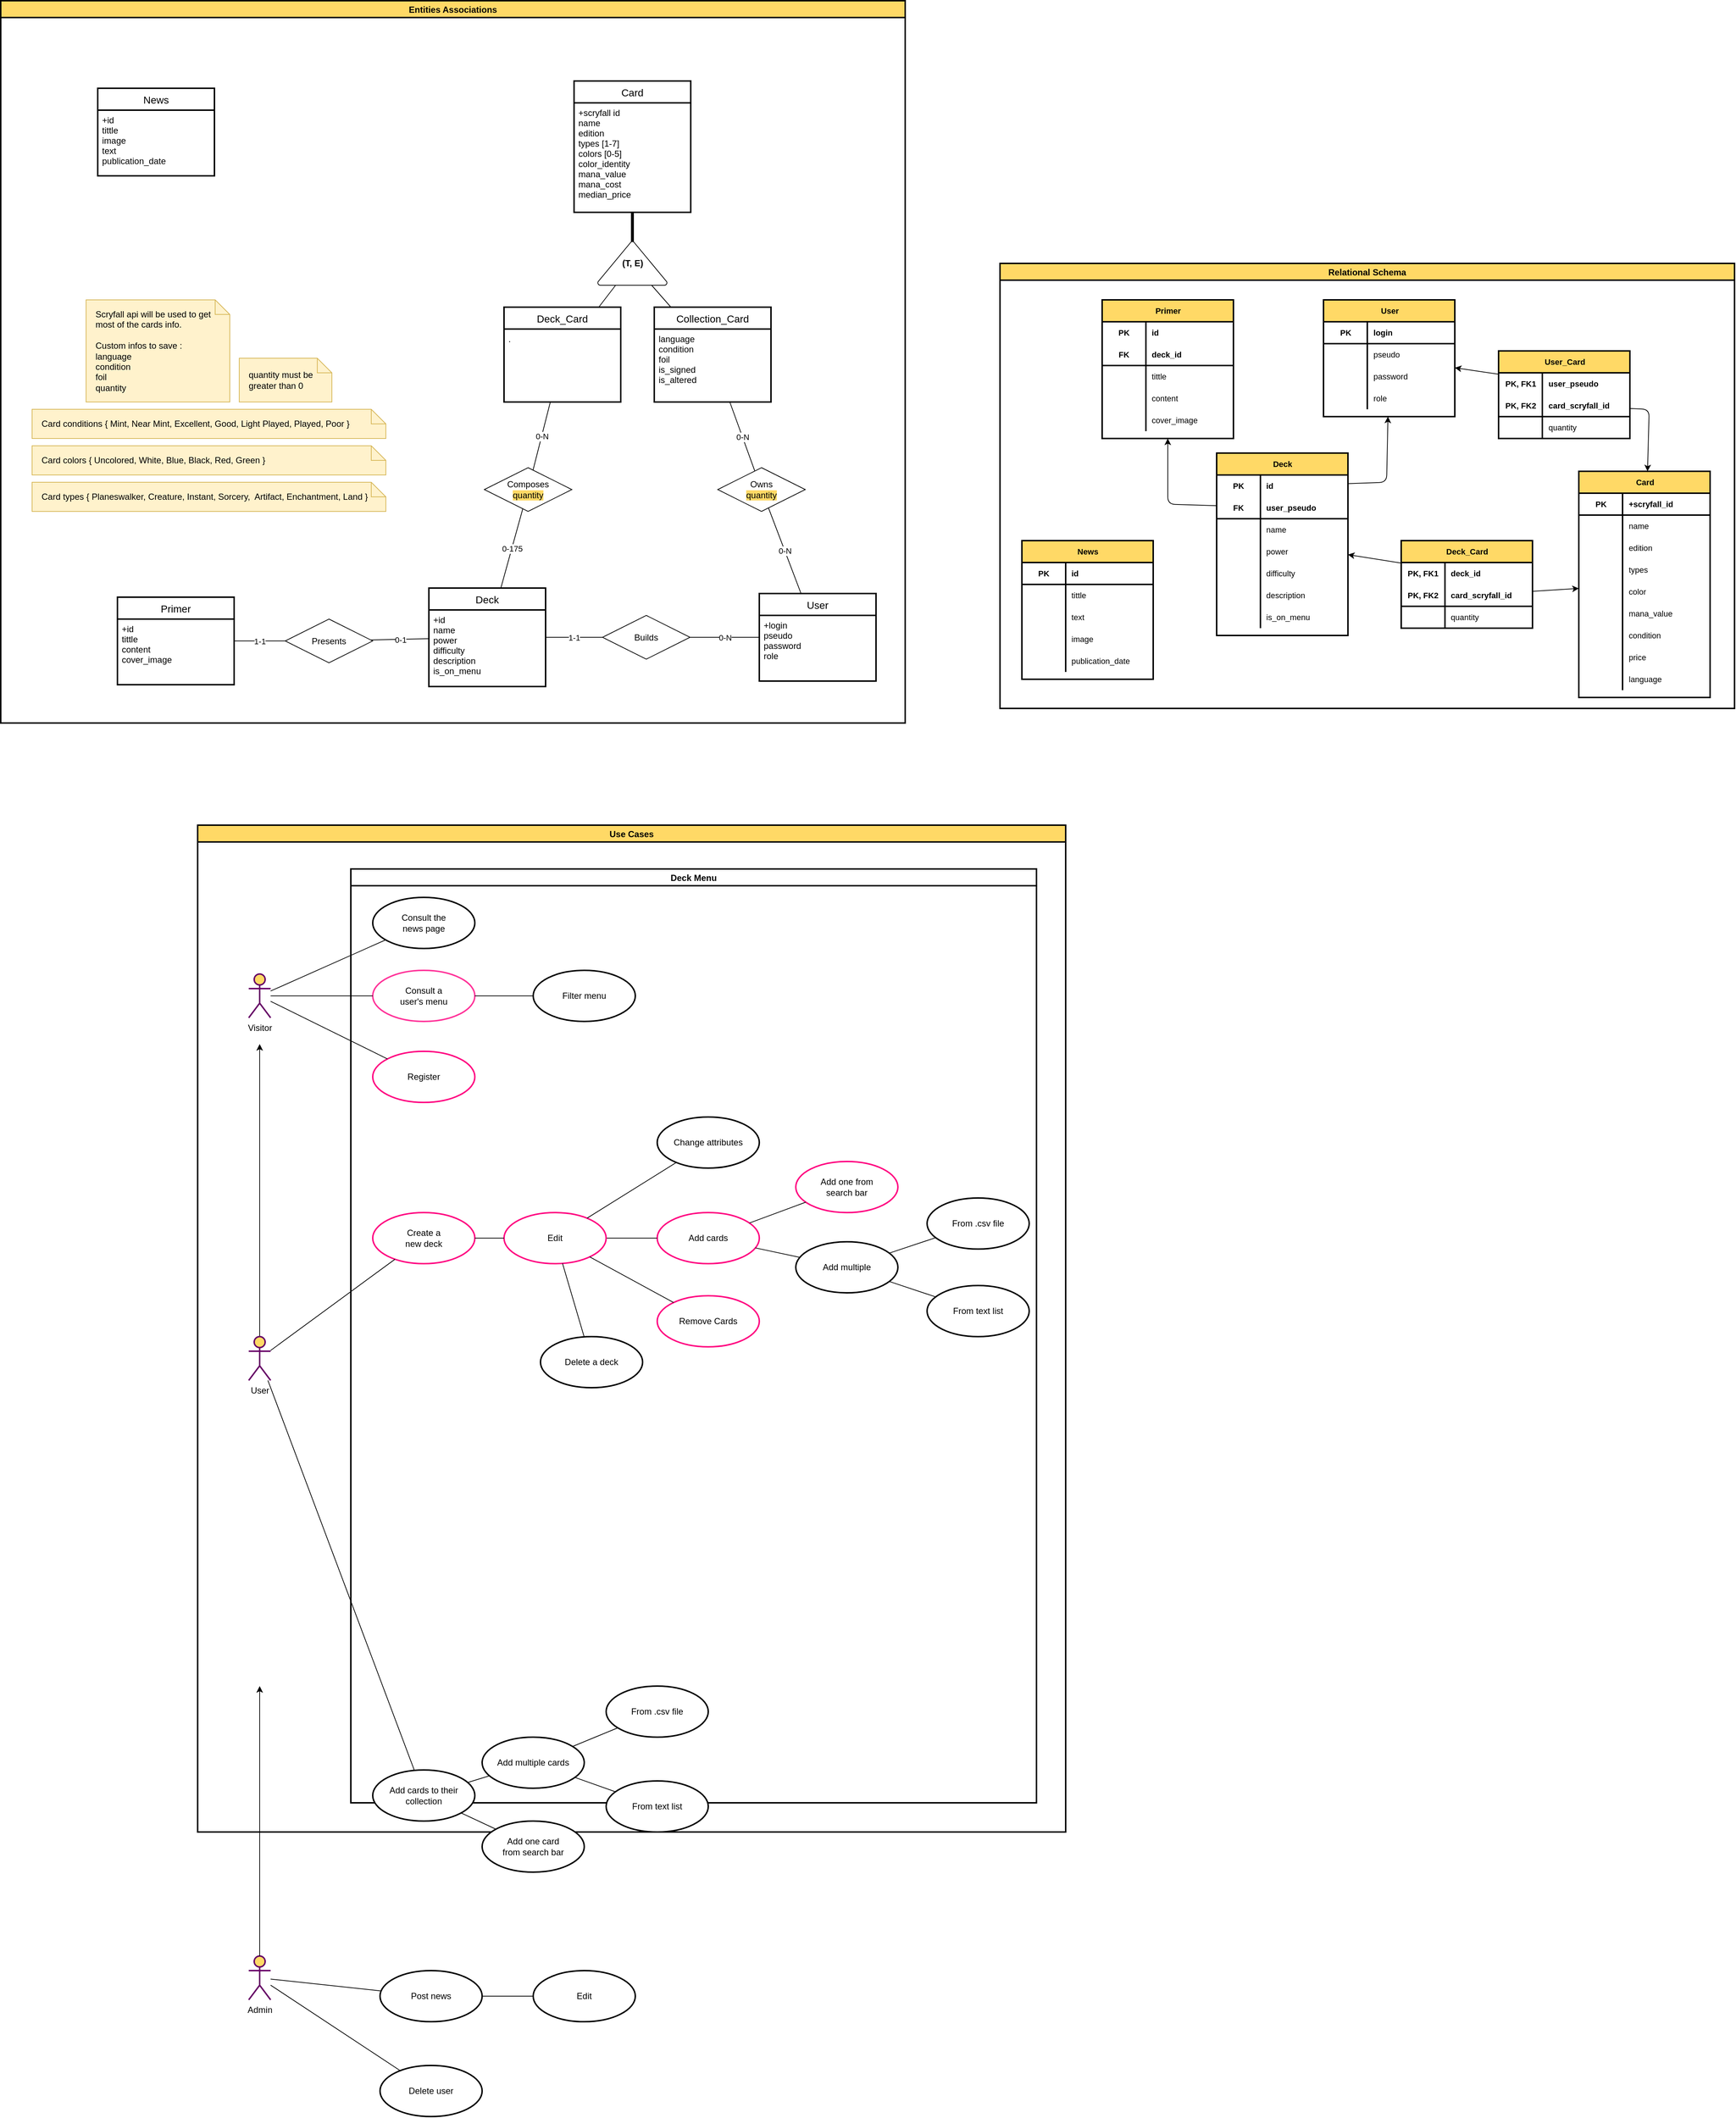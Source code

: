 <mxfile version="19.0.3" type="device"><diagram id="eYG54SmlmlkK2KK8Jqpe" name="Page-1"><mxGraphModel dx="4239" dy="2742" grid="1" gridSize="10" guides="1" tooltips="1" connect="1" arrows="1" fold="1" page="1" pageScale="1" pageWidth="827" pageHeight="1169" math="0" shadow="0"><root><mxCell id="0"/><mxCell id="1" parent="0"/><mxCell id="dpULjytMBfAEnSmBaWXf-133" value="Relational Schema" style="swimlane;fillColor=#FFD966;swimlaneFillColor=#FFFFFF;strokeWidth=2;" parent="1" vertex="1"><mxGeometry x="530" y="160" width="1007" height="610" as="geometry"><mxRectangle x="210" y="130" width="130" height="23" as="alternateBounds"/></mxGeometry></mxCell><mxCell id="dpULjytMBfAEnSmBaWXf-20" value="Deck" style="shape=table;startSize=30;container=1;collapsible=1;childLayout=tableLayout;fixedRows=1;rowLines=0;fontStyle=1;align=center;resizeLast=1;labelBorderColor=none;fontSize=11;strokeWidth=2;fillColor=#FFD966;html=1;" parent="dpULjytMBfAEnSmBaWXf-133" vertex="1"><mxGeometry x="297" y="260" width="180" height="250" as="geometry"/></mxCell><mxCell id="dpULjytMBfAEnSmBaWXf-21" value="" style="shape=tableRow;horizontal=0;startSize=0;swimlaneHead=0;swimlaneBody=0;fillColor=none;collapsible=0;dropTarget=0;points=[[0,0.5],[1,0.5]];portConstraint=eastwest;top=0;left=0;right=0;bottom=0;labelBorderColor=none;fontSize=11;strokeWidth=2;html=1;" parent="dpULjytMBfAEnSmBaWXf-20" vertex="1"><mxGeometry y="30" width="180" height="30" as="geometry"/></mxCell><mxCell id="dpULjytMBfAEnSmBaWXf-22" value="PK" style="shape=partialRectangle;connectable=0;fillColor=none;top=0;left=0;bottom=0;right=0;fontStyle=1;overflow=hidden;labelBorderColor=none;fontSize=11;strokeWidth=2;html=1;" parent="dpULjytMBfAEnSmBaWXf-21" vertex="1"><mxGeometry width="60" height="30" as="geometry"><mxRectangle width="60" height="30" as="alternateBounds"/></mxGeometry></mxCell><mxCell id="dpULjytMBfAEnSmBaWXf-23" value="id" style="shape=partialRectangle;connectable=0;fillColor=none;top=0;left=0;bottom=0;right=0;align=left;spacingLeft=6;fontStyle=1;overflow=hidden;labelBorderColor=none;fontSize=11;strokeWidth=2;html=1;" parent="dpULjytMBfAEnSmBaWXf-21" vertex="1"><mxGeometry x="60" width="120" height="30" as="geometry"><mxRectangle width="120" height="30" as="alternateBounds"/></mxGeometry></mxCell><mxCell id="dpULjytMBfAEnSmBaWXf-24" value="" style="shape=tableRow;horizontal=0;startSize=0;swimlaneHead=0;swimlaneBody=0;fillColor=none;collapsible=0;dropTarget=0;points=[[0,0.5],[1,0.5]];portConstraint=eastwest;top=0;left=0;right=0;bottom=1;labelBorderColor=none;fontSize=11;strokeWidth=2;html=1;" parent="dpULjytMBfAEnSmBaWXf-20" vertex="1"><mxGeometry y="60" width="180" height="30" as="geometry"/></mxCell><mxCell id="dpULjytMBfAEnSmBaWXf-25" value="FK" style="shape=partialRectangle;connectable=0;fillColor=none;top=0;left=0;bottom=0;right=0;fontStyle=1;overflow=hidden;labelBorderColor=none;fontSize=11;strokeWidth=2;html=1;" parent="dpULjytMBfAEnSmBaWXf-24" vertex="1"><mxGeometry width="60" height="30" as="geometry"><mxRectangle width="60" height="30" as="alternateBounds"/></mxGeometry></mxCell><mxCell id="dpULjytMBfAEnSmBaWXf-26" value="user_pseudo" style="shape=partialRectangle;connectable=0;fillColor=none;top=0;left=0;bottom=0;right=0;align=left;spacingLeft=6;fontStyle=1;overflow=hidden;labelBorderColor=none;fontSize=11;strokeWidth=2;html=1;" parent="dpULjytMBfAEnSmBaWXf-24" vertex="1"><mxGeometry x="60" width="120" height="30" as="geometry"><mxRectangle width="120" height="30" as="alternateBounds"/></mxGeometry></mxCell><mxCell id="dpULjytMBfAEnSmBaWXf-27" value="" style="shape=tableRow;horizontal=0;startSize=0;swimlaneHead=0;swimlaneBody=0;fillColor=none;collapsible=0;dropTarget=0;points=[[0,0.5],[1,0.5]];portConstraint=eastwest;top=0;left=0;right=0;bottom=0;labelBorderColor=none;fontSize=11;strokeWidth=2;html=1;" parent="dpULjytMBfAEnSmBaWXf-20" vertex="1"><mxGeometry y="90" width="180" height="30" as="geometry"/></mxCell><mxCell id="dpULjytMBfAEnSmBaWXf-28" value="" style="shape=partialRectangle;connectable=0;fillColor=none;top=0;left=0;bottom=0;right=0;editable=1;overflow=hidden;labelBorderColor=none;fontSize=11;strokeWidth=2;html=1;" parent="dpULjytMBfAEnSmBaWXf-27" vertex="1"><mxGeometry width="60" height="30" as="geometry"><mxRectangle width="60" height="30" as="alternateBounds"/></mxGeometry></mxCell><mxCell id="dpULjytMBfAEnSmBaWXf-29" value="name" style="shape=partialRectangle;connectable=0;fillColor=none;top=0;left=0;bottom=0;right=0;align=left;spacingLeft=6;overflow=hidden;labelBorderColor=none;fontSize=11;strokeWidth=2;html=1;" parent="dpULjytMBfAEnSmBaWXf-27" vertex="1"><mxGeometry x="60" width="120" height="30" as="geometry"><mxRectangle width="120" height="30" as="alternateBounds"/></mxGeometry></mxCell><mxCell id="dpULjytMBfAEnSmBaWXf-30" value="" style="shape=tableRow;horizontal=0;startSize=0;swimlaneHead=0;swimlaneBody=0;fillColor=none;collapsible=0;dropTarget=0;points=[[0,0.5],[1,0.5]];portConstraint=eastwest;top=0;left=0;right=0;bottom=0;labelBorderColor=none;fontSize=11;strokeWidth=2;html=1;" parent="dpULjytMBfAEnSmBaWXf-20" vertex="1"><mxGeometry y="120" width="180" height="30" as="geometry"/></mxCell><mxCell id="dpULjytMBfAEnSmBaWXf-31" value="" style="shape=partialRectangle;connectable=0;fillColor=none;top=0;left=0;bottom=0;right=0;editable=1;overflow=hidden;labelBorderColor=none;fontSize=11;strokeWidth=2;html=1;" parent="dpULjytMBfAEnSmBaWXf-30" vertex="1"><mxGeometry width="60" height="30" as="geometry"><mxRectangle width="60" height="30" as="alternateBounds"/></mxGeometry></mxCell><mxCell id="dpULjytMBfAEnSmBaWXf-32" value="power" style="shape=partialRectangle;connectable=0;fillColor=none;top=0;left=0;bottom=0;right=0;align=left;spacingLeft=6;overflow=hidden;labelBorderColor=none;fontSize=11;strokeWidth=2;html=1;" parent="dpULjytMBfAEnSmBaWXf-30" vertex="1"><mxGeometry x="60" width="120" height="30" as="geometry"><mxRectangle width="120" height="30" as="alternateBounds"/></mxGeometry></mxCell><mxCell id="dpULjytMBfAEnSmBaWXf-33" value="" style="shape=tableRow;horizontal=0;startSize=0;swimlaneHead=0;swimlaneBody=0;fillColor=none;collapsible=0;dropTarget=0;points=[[0,0.5],[1,0.5]];portConstraint=eastwest;top=0;left=0;right=0;bottom=0;labelBorderColor=none;fontSize=11;strokeWidth=2;html=1;" parent="dpULjytMBfAEnSmBaWXf-20" vertex="1"><mxGeometry y="150" width="180" height="30" as="geometry"/></mxCell><mxCell id="dpULjytMBfAEnSmBaWXf-34" value="" style="shape=partialRectangle;connectable=0;fillColor=none;top=0;left=0;bottom=0;right=0;editable=1;overflow=hidden;labelBorderColor=none;fontSize=11;strokeWidth=2;html=1;" parent="dpULjytMBfAEnSmBaWXf-33" vertex="1"><mxGeometry width="60" height="30" as="geometry"><mxRectangle width="60" height="30" as="alternateBounds"/></mxGeometry></mxCell><mxCell id="dpULjytMBfAEnSmBaWXf-35" value="difficulty" style="shape=partialRectangle;connectable=0;fillColor=none;top=0;left=0;bottom=0;right=0;align=left;spacingLeft=6;overflow=hidden;labelBorderColor=none;fontSize=11;strokeWidth=2;html=1;" parent="dpULjytMBfAEnSmBaWXf-33" vertex="1"><mxGeometry x="60" width="120" height="30" as="geometry"><mxRectangle width="120" height="30" as="alternateBounds"/></mxGeometry></mxCell><mxCell id="dpULjytMBfAEnSmBaWXf-36" value="" style="shape=tableRow;horizontal=0;startSize=0;swimlaneHead=0;swimlaneBody=0;fillColor=none;collapsible=0;dropTarget=0;points=[[0,0.5],[1,0.5]];portConstraint=eastwest;top=0;left=0;right=0;bottom=0;labelBorderColor=none;fontSize=11;strokeWidth=2;html=1;" parent="dpULjytMBfAEnSmBaWXf-20" vertex="1"><mxGeometry y="180" width="180" height="30" as="geometry"/></mxCell><mxCell id="dpULjytMBfAEnSmBaWXf-37" value="" style="shape=partialRectangle;connectable=0;fillColor=none;top=0;left=0;bottom=0;right=0;editable=1;overflow=hidden;labelBorderColor=none;fontSize=11;strokeWidth=2;html=1;" parent="dpULjytMBfAEnSmBaWXf-36" vertex="1"><mxGeometry width="60" height="30" as="geometry"><mxRectangle width="60" height="30" as="alternateBounds"/></mxGeometry></mxCell><mxCell id="dpULjytMBfAEnSmBaWXf-38" value="description" style="shape=partialRectangle;connectable=0;fillColor=none;top=0;left=0;bottom=0;right=0;align=left;spacingLeft=6;overflow=hidden;labelBorderColor=none;fontSize=11;strokeWidth=2;html=1;" parent="dpULjytMBfAEnSmBaWXf-36" vertex="1"><mxGeometry x="60" width="120" height="30" as="geometry"><mxRectangle width="120" height="30" as="alternateBounds"/></mxGeometry></mxCell><mxCell id="IK2CG2gjR4vquSE9DLg6-312" value="" style="shape=tableRow;horizontal=0;startSize=0;swimlaneHead=0;swimlaneBody=0;fillColor=none;collapsible=0;dropTarget=0;points=[[0,0.5],[1,0.5]];portConstraint=eastwest;top=0;left=0;right=0;bottom=0;labelBorderColor=none;fontSize=11;strokeWidth=2;html=1;" vertex="1" parent="dpULjytMBfAEnSmBaWXf-20"><mxGeometry y="210" width="180" height="30" as="geometry"/></mxCell><mxCell id="IK2CG2gjR4vquSE9DLg6-313" value="" style="shape=partialRectangle;connectable=0;fillColor=none;top=0;left=0;bottom=0;right=0;editable=1;overflow=hidden;labelBorderColor=none;fontSize=11;strokeWidth=2;html=1;" vertex="1" parent="IK2CG2gjR4vquSE9DLg6-312"><mxGeometry width="60" height="30" as="geometry"><mxRectangle width="60" height="30" as="alternateBounds"/></mxGeometry></mxCell><mxCell id="IK2CG2gjR4vquSE9DLg6-314" value="is_on_menu" style="shape=partialRectangle;connectable=0;fillColor=none;top=0;left=0;bottom=0;right=0;align=left;spacingLeft=6;overflow=hidden;labelBorderColor=none;fontSize=11;strokeWidth=2;html=1;" vertex="1" parent="IK2CG2gjR4vquSE9DLg6-312"><mxGeometry x="60" width="120" height="30" as="geometry"><mxRectangle width="120" height="30" as="alternateBounds"/></mxGeometry></mxCell><mxCell id="dpULjytMBfAEnSmBaWXf-45" value="User" style="shape=table;startSize=30;container=1;collapsible=1;childLayout=tableLayout;fixedRows=1;rowLines=0;fontStyle=1;align=center;resizeLast=1;labelBorderColor=none;fontSize=11;strokeWidth=2;fillColor=#FFD966;html=1;" parent="dpULjytMBfAEnSmBaWXf-133" vertex="1"><mxGeometry x="443.5" y="50" width="180" height="160" as="geometry"/></mxCell><mxCell id="dpULjytMBfAEnSmBaWXf-49" value="" style="shape=tableRow;horizontal=0;startSize=0;swimlaneHead=0;swimlaneBody=0;fillColor=none;collapsible=0;dropTarget=0;points=[[0,0.5],[1,0.5]];portConstraint=eastwest;top=0;left=0;right=0;bottom=1;labelBorderColor=none;fontSize=11;strokeWidth=2;html=1;" parent="dpULjytMBfAEnSmBaWXf-45" vertex="1"><mxGeometry y="30" width="180" height="30" as="geometry"/></mxCell><mxCell id="dpULjytMBfAEnSmBaWXf-50" value="PK" style="shape=partialRectangle;connectable=0;fillColor=none;top=0;left=0;bottom=0;right=0;fontStyle=1;overflow=hidden;labelBorderColor=none;fontSize=11;strokeWidth=2;html=1;" parent="dpULjytMBfAEnSmBaWXf-49" vertex="1"><mxGeometry width="60" height="30" as="geometry"><mxRectangle width="60" height="30" as="alternateBounds"/></mxGeometry></mxCell><mxCell id="dpULjytMBfAEnSmBaWXf-51" value="login" style="shape=partialRectangle;connectable=0;fillColor=none;top=0;left=0;bottom=0;right=0;align=left;spacingLeft=6;fontStyle=1;overflow=hidden;labelBorderColor=none;fontSize=11;strokeWidth=2;html=1;" parent="dpULjytMBfAEnSmBaWXf-49" vertex="1"><mxGeometry x="60" width="120" height="30" as="geometry"><mxRectangle width="120" height="30" as="alternateBounds"/></mxGeometry></mxCell><mxCell id="dpULjytMBfAEnSmBaWXf-52" value="" style="shape=tableRow;horizontal=0;startSize=0;swimlaneHead=0;swimlaneBody=0;fillColor=none;collapsible=0;dropTarget=0;points=[[0,0.5],[1,0.5]];portConstraint=eastwest;top=0;left=0;right=0;bottom=0;labelBorderColor=none;fontSize=11;strokeWidth=2;html=1;" parent="dpULjytMBfAEnSmBaWXf-45" vertex="1"><mxGeometry y="60" width="180" height="30" as="geometry"/></mxCell><mxCell id="dpULjytMBfAEnSmBaWXf-53" value="" style="shape=partialRectangle;connectable=0;fillColor=none;top=0;left=0;bottom=0;right=0;editable=1;overflow=hidden;labelBorderColor=none;fontSize=11;strokeWidth=2;html=1;" parent="dpULjytMBfAEnSmBaWXf-52" vertex="1"><mxGeometry width="60" height="30" as="geometry"><mxRectangle width="60" height="30" as="alternateBounds"/></mxGeometry></mxCell><mxCell id="dpULjytMBfAEnSmBaWXf-54" value="pseudo" style="shape=partialRectangle;connectable=0;fillColor=none;top=0;left=0;bottom=0;right=0;align=left;spacingLeft=6;overflow=hidden;labelBorderColor=none;fontSize=11;strokeWidth=2;html=1;" parent="dpULjytMBfAEnSmBaWXf-52" vertex="1"><mxGeometry x="60" width="120" height="30" as="geometry"><mxRectangle width="120" height="30" as="alternateBounds"/></mxGeometry></mxCell><mxCell id="dpULjytMBfAEnSmBaWXf-55" value="" style="shape=tableRow;horizontal=0;startSize=0;swimlaneHead=0;swimlaneBody=0;fillColor=none;collapsible=0;dropTarget=0;points=[[0,0.5],[1,0.5]];portConstraint=eastwest;top=0;left=0;right=0;bottom=0;labelBorderColor=none;fontSize=11;strokeWidth=2;html=1;" parent="dpULjytMBfAEnSmBaWXf-45" vertex="1"><mxGeometry y="90" width="180" height="30" as="geometry"/></mxCell><mxCell id="dpULjytMBfAEnSmBaWXf-56" value="" style="shape=partialRectangle;connectable=0;fillColor=none;top=0;left=0;bottom=0;right=0;editable=1;overflow=hidden;labelBorderColor=none;fontSize=11;strokeWidth=2;html=1;" parent="dpULjytMBfAEnSmBaWXf-55" vertex="1"><mxGeometry width="60" height="30" as="geometry"><mxRectangle width="60" height="30" as="alternateBounds"/></mxGeometry></mxCell><mxCell id="dpULjytMBfAEnSmBaWXf-57" value="password" style="shape=partialRectangle;connectable=0;fillColor=none;top=0;left=0;bottom=0;right=0;align=left;spacingLeft=6;overflow=hidden;labelBorderColor=none;fontSize=11;strokeWidth=2;html=1;" parent="dpULjytMBfAEnSmBaWXf-55" vertex="1"><mxGeometry x="60" width="120" height="30" as="geometry"><mxRectangle width="120" height="30" as="alternateBounds"/></mxGeometry></mxCell><mxCell id="dpULjytMBfAEnSmBaWXf-58" value="" style="shape=tableRow;horizontal=0;startSize=0;swimlaneHead=0;swimlaneBody=0;fillColor=none;collapsible=0;dropTarget=0;points=[[0,0.5],[1,0.5]];portConstraint=eastwest;top=0;left=0;right=0;bottom=0;labelBorderColor=none;fontSize=11;strokeWidth=2;html=1;" parent="dpULjytMBfAEnSmBaWXf-45" vertex="1"><mxGeometry y="120" width="180" height="30" as="geometry"/></mxCell><mxCell id="dpULjytMBfAEnSmBaWXf-59" value="" style="shape=partialRectangle;connectable=0;fillColor=none;top=0;left=0;bottom=0;right=0;editable=1;overflow=hidden;labelBorderColor=none;fontSize=11;strokeWidth=2;html=1;" parent="dpULjytMBfAEnSmBaWXf-58" vertex="1"><mxGeometry width="60" height="30" as="geometry"><mxRectangle width="60" height="30" as="alternateBounds"/></mxGeometry></mxCell><mxCell id="dpULjytMBfAEnSmBaWXf-60" value="role" style="shape=partialRectangle;connectable=0;fillColor=none;top=0;left=0;bottom=0;right=0;align=left;spacingLeft=6;overflow=hidden;labelBorderColor=none;fontSize=11;strokeWidth=2;html=1;" parent="dpULjytMBfAEnSmBaWXf-58" vertex="1"><mxGeometry x="60" width="120" height="30" as="geometry"><mxRectangle width="120" height="30" as="alternateBounds"/></mxGeometry></mxCell><mxCell id="dpULjytMBfAEnSmBaWXf-70" value="Card" style="shape=table;startSize=30;container=1;collapsible=1;childLayout=tableLayout;fixedRows=1;rowLines=0;fontStyle=1;align=center;resizeLast=1;labelBorderColor=none;fontSize=11;strokeWidth=2;fillColor=#FFD966;html=1;" parent="dpULjytMBfAEnSmBaWXf-133" vertex="1"><mxGeometry x="793.5" y="285" width="180" height="310" as="geometry"/></mxCell><mxCell id="dpULjytMBfAEnSmBaWXf-71" value="" style="shape=tableRow;horizontal=0;startSize=0;swimlaneHead=0;swimlaneBody=0;fillColor=none;collapsible=0;dropTarget=0;points=[[0,0.5],[1,0.5]];portConstraint=eastwest;top=0;left=0;right=0;bottom=1;labelBorderColor=none;fontSize=11;strokeWidth=2;html=1;" parent="dpULjytMBfAEnSmBaWXf-70" vertex="1"><mxGeometry y="30" width="180" height="30" as="geometry"/></mxCell><mxCell id="dpULjytMBfAEnSmBaWXf-72" value="PK" style="shape=partialRectangle;connectable=0;fillColor=none;top=0;left=0;bottom=0;right=0;fontStyle=1;overflow=hidden;labelBorderColor=none;fontSize=11;strokeWidth=2;html=1;" parent="dpULjytMBfAEnSmBaWXf-71" vertex="1"><mxGeometry width="60" height="30" as="geometry"><mxRectangle width="60" height="30" as="alternateBounds"/></mxGeometry></mxCell><mxCell id="dpULjytMBfAEnSmBaWXf-73" value="+scryfall_id" style="shape=partialRectangle;connectable=0;fillColor=none;top=0;left=0;bottom=0;right=0;align=left;spacingLeft=6;fontStyle=1;overflow=hidden;labelBorderColor=none;fontSize=11;strokeWidth=2;html=1;" parent="dpULjytMBfAEnSmBaWXf-71" vertex="1"><mxGeometry x="60" width="120" height="30" as="geometry"><mxRectangle width="120" height="30" as="alternateBounds"/></mxGeometry></mxCell><mxCell id="dpULjytMBfAEnSmBaWXf-74" value="" style="shape=tableRow;horizontal=0;startSize=0;swimlaneHead=0;swimlaneBody=0;fillColor=none;collapsible=0;dropTarget=0;points=[[0,0.5],[1,0.5]];portConstraint=eastwest;top=0;left=0;right=0;bottom=0;labelBorderColor=none;fontSize=11;strokeWidth=2;html=1;" parent="dpULjytMBfAEnSmBaWXf-70" vertex="1"><mxGeometry y="60" width="180" height="30" as="geometry"/></mxCell><mxCell id="dpULjytMBfAEnSmBaWXf-75" value="" style="shape=partialRectangle;connectable=0;fillColor=none;top=0;left=0;bottom=0;right=0;editable=1;overflow=hidden;labelBorderColor=none;fontSize=11;strokeWidth=2;html=1;" parent="dpULjytMBfAEnSmBaWXf-74" vertex="1"><mxGeometry width="60" height="30" as="geometry"><mxRectangle width="60" height="30" as="alternateBounds"/></mxGeometry></mxCell><mxCell id="dpULjytMBfAEnSmBaWXf-76" value="name" style="shape=partialRectangle;connectable=0;fillColor=none;top=0;left=0;bottom=0;right=0;align=left;spacingLeft=6;overflow=hidden;labelBorderColor=none;fontSize=11;strokeWidth=2;html=1;" parent="dpULjytMBfAEnSmBaWXf-74" vertex="1"><mxGeometry x="60" width="120" height="30" as="geometry"><mxRectangle width="120" height="30" as="alternateBounds"/></mxGeometry></mxCell><mxCell id="dpULjytMBfAEnSmBaWXf-77" value="" style="shape=tableRow;horizontal=0;startSize=0;swimlaneHead=0;swimlaneBody=0;fillColor=none;collapsible=0;dropTarget=0;points=[[0,0.5],[1,0.5]];portConstraint=eastwest;top=0;left=0;right=0;bottom=0;labelBorderColor=none;fontSize=11;strokeWidth=2;html=1;" parent="dpULjytMBfAEnSmBaWXf-70" vertex="1"><mxGeometry y="90" width="180" height="30" as="geometry"/></mxCell><mxCell id="dpULjytMBfAEnSmBaWXf-78" value="" style="shape=partialRectangle;connectable=0;fillColor=none;top=0;left=0;bottom=0;right=0;editable=1;overflow=hidden;labelBorderColor=none;fontSize=11;strokeWidth=2;html=1;" parent="dpULjytMBfAEnSmBaWXf-77" vertex="1"><mxGeometry width="60" height="30" as="geometry"><mxRectangle width="60" height="30" as="alternateBounds"/></mxGeometry></mxCell><mxCell id="dpULjytMBfAEnSmBaWXf-79" value="edition" style="shape=partialRectangle;connectable=0;fillColor=none;top=0;left=0;bottom=0;right=0;align=left;spacingLeft=6;overflow=hidden;labelBorderColor=none;fontSize=11;strokeWidth=2;html=1;" parent="dpULjytMBfAEnSmBaWXf-77" vertex="1"><mxGeometry x="60" width="120" height="30" as="geometry"><mxRectangle width="120" height="30" as="alternateBounds"/></mxGeometry></mxCell><mxCell id="dpULjytMBfAEnSmBaWXf-92" value="" style="shape=tableRow;horizontal=0;startSize=0;swimlaneHead=0;swimlaneBody=0;fillColor=none;collapsible=0;dropTarget=0;points=[[0,0.5],[1,0.5]];portConstraint=eastwest;top=0;left=0;right=0;bottom=0;labelBorderColor=none;fontSize=11;strokeWidth=2;html=1;" parent="dpULjytMBfAEnSmBaWXf-70" vertex="1"><mxGeometry y="120" width="180" height="30" as="geometry"/></mxCell><mxCell id="dpULjytMBfAEnSmBaWXf-93" value="" style="shape=partialRectangle;connectable=0;fillColor=none;top=0;left=0;bottom=0;right=0;editable=1;overflow=hidden;labelBorderColor=none;fontSize=11;strokeWidth=2;html=1;" parent="dpULjytMBfAEnSmBaWXf-92" vertex="1"><mxGeometry width="60" height="30" as="geometry"><mxRectangle width="60" height="30" as="alternateBounds"/></mxGeometry></mxCell><mxCell id="dpULjytMBfAEnSmBaWXf-94" value="types" style="shape=partialRectangle;connectable=0;fillColor=none;top=0;left=0;bottom=0;right=0;align=left;spacingLeft=6;overflow=hidden;labelBorderColor=none;fontSize=11;strokeWidth=2;html=1;" parent="dpULjytMBfAEnSmBaWXf-92" vertex="1"><mxGeometry x="60" width="120" height="30" as="geometry"><mxRectangle width="120" height="30" as="alternateBounds"/></mxGeometry></mxCell><mxCell id="dpULjytMBfAEnSmBaWXf-86" value="" style="shape=tableRow;horizontal=0;startSize=0;swimlaneHead=0;swimlaneBody=0;fillColor=none;collapsible=0;dropTarget=0;points=[[0,0.5],[1,0.5]];portConstraint=eastwest;top=0;left=0;right=0;bottom=0;labelBorderColor=none;fontSize=11;strokeWidth=2;html=1;" parent="dpULjytMBfAEnSmBaWXf-70" vertex="1"><mxGeometry y="150" width="180" height="30" as="geometry"/></mxCell><mxCell id="dpULjytMBfAEnSmBaWXf-87" value="" style="shape=partialRectangle;connectable=0;fillColor=none;top=0;left=0;bottom=0;right=0;editable=1;overflow=hidden;labelBorderColor=none;fontSize=11;strokeWidth=2;html=1;" parent="dpULjytMBfAEnSmBaWXf-86" vertex="1"><mxGeometry width="60" height="30" as="geometry"><mxRectangle width="60" height="30" as="alternateBounds"/></mxGeometry></mxCell><mxCell id="dpULjytMBfAEnSmBaWXf-88" value="color" style="shape=partialRectangle;connectable=0;fillColor=none;top=0;left=0;bottom=0;right=0;align=left;spacingLeft=6;overflow=hidden;labelBorderColor=none;fontSize=11;strokeWidth=2;html=1;" parent="dpULjytMBfAEnSmBaWXf-86" vertex="1"><mxGeometry x="60" width="120" height="30" as="geometry"><mxRectangle width="120" height="30" as="alternateBounds"/></mxGeometry></mxCell><mxCell id="dpULjytMBfAEnSmBaWXf-89" value="" style="shape=tableRow;horizontal=0;startSize=0;swimlaneHead=0;swimlaneBody=0;fillColor=none;collapsible=0;dropTarget=0;points=[[0,0.5],[1,0.5]];portConstraint=eastwest;top=0;left=0;right=0;bottom=0;labelBorderColor=none;fontSize=11;strokeWidth=2;html=1;" parent="dpULjytMBfAEnSmBaWXf-70" vertex="1"><mxGeometry y="180" width="180" height="30" as="geometry"/></mxCell><mxCell id="dpULjytMBfAEnSmBaWXf-90" value="" style="shape=partialRectangle;connectable=0;fillColor=none;top=0;left=0;bottom=0;right=0;editable=1;overflow=hidden;labelBorderColor=none;fontSize=11;strokeWidth=2;html=1;" parent="dpULjytMBfAEnSmBaWXf-89" vertex="1"><mxGeometry width="60" height="30" as="geometry"><mxRectangle width="60" height="30" as="alternateBounds"/></mxGeometry></mxCell><mxCell id="dpULjytMBfAEnSmBaWXf-91" value="mana_value" style="shape=partialRectangle;connectable=0;fillColor=none;top=0;left=0;bottom=0;right=0;align=left;spacingLeft=6;overflow=hidden;labelBorderColor=none;fontSize=11;strokeWidth=2;html=1;" parent="dpULjytMBfAEnSmBaWXf-89" vertex="1"><mxGeometry x="60" width="120" height="30" as="geometry"><mxRectangle width="120" height="30" as="alternateBounds"/></mxGeometry></mxCell><mxCell id="dpULjytMBfAEnSmBaWXf-80" value="" style="shape=tableRow;horizontal=0;startSize=0;swimlaneHead=0;swimlaneBody=0;fillColor=none;collapsible=0;dropTarget=0;points=[[0,0.5],[1,0.5]];portConstraint=eastwest;top=0;left=0;right=0;bottom=0;labelBorderColor=none;fontSize=11;strokeWidth=2;html=1;" parent="dpULjytMBfAEnSmBaWXf-70" vertex="1"><mxGeometry y="210" width="180" height="30" as="geometry"/></mxCell><mxCell id="dpULjytMBfAEnSmBaWXf-81" value="" style="shape=partialRectangle;connectable=0;fillColor=none;top=0;left=0;bottom=0;right=0;editable=1;overflow=hidden;labelBorderColor=none;fontSize=11;strokeWidth=2;html=1;" parent="dpULjytMBfAEnSmBaWXf-80" vertex="1"><mxGeometry width="60" height="30" as="geometry"><mxRectangle width="60" height="30" as="alternateBounds"/></mxGeometry></mxCell><mxCell id="dpULjytMBfAEnSmBaWXf-82" value="condition" style="shape=partialRectangle;connectable=0;fillColor=none;top=0;left=0;bottom=0;right=0;align=left;spacingLeft=6;overflow=hidden;labelBorderColor=none;fontSize=11;strokeWidth=2;html=1;" parent="dpULjytMBfAEnSmBaWXf-80" vertex="1"><mxGeometry x="60" width="120" height="30" as="geometry"><mxRectangle width="120" height="30" as="alternateBounds"/></mxGeometry></mxCell><mxCell id="dpULjytMBfAEnSmBaWXf-83" value="" style="shape=tableRow;horizontal=0;startSize=0;swimlaneHead=0;swimlaneBody=0;fillColor=none;collapsible=0;dropTarget=0;points=[[0,0.5],[1,0.5]];portConstraint=eastwest;top=0;left=0;right=0;bottom=0;labelBorderColor=none;fontSize=11;strokeWidth=2;html=1;" parent="dpULjytMBfAEnSmBaWXf-70" vertex="1"><mxGeometry y="240" width="180" height="30" as="geometry"/></mxCell><mxCell id="dpULjytMBfAEnSmBaWXf-84" value="" style="shape=partialRectangle;connectable=0;fillColor=none;top=0;left=0;bottom=0;right=0;editable=1;overflow=hidden;labelBorderColor=none;fontSize=11;strokeWidth=2;html=1;" parent="dpULjytMBfAEnSmBaWXf-83" vertex="1"><mxGeometry width="60" height="30" as="geometry"><mxRectangle width="60" height="30" as="alternateBounds"/></mxGeometry></mxCell><mxCell id="dpULjytMBfAEnSmBaWXf-85" value="price" style="shape=partialRectangle;connectable=0;fillColor=none;top=0;left=0;bottom=0;right=0;align=left;spacingLeft=6;overflow=hidden;labelBorderColor=none;fontSize=11;strokeWidth=2;html=1;" parent="dpULjytMBfAEnSmBaWXf-83" vertex="1"><mxGeometry x="60" width="120" height="30" as="geometry"><mxRectangle width="120" height="30" as="alternateBounds"/></mxGeometry></mxCell><mxCell id="IK2CG2gjR4vquSE9DLg6-309" value="" style="shape=tableRow;horizontal=0;startSize=0;swimlaneHead=0;swimlaneBody=0;fillColor=none;collapsible=0;dropTarget=0;points=[[0,0.5],[1,0.5]];portConstraint=eastwest;top=0;left=0;right=0;bottom=0;labelBorderColor=none;fontSize=11;strokeWidth=2;html=1;" vertex="1" parent="dpULjytMBfAEnSmBaWXf-70"><mxGeometry y="270" width="180" height="30" as="geometry"/></mxCell><mxCell id="IK2CG2gjR4vquSE9DLg6-310" value="" style="shape=partialRectangle;connectable=0;fillColor=none;top=0;left=0;bottom=0;right=0;editable=1;overflow=hidden;labelBorderColor=none;fontSize=11;strokeWidth=2;html=1;" vertex="1" parent="IK2CG2gjR4vquSE9DLg6-309"><mxGeometry width="60" height="30" as="geometry"><mxRectangle width="60" height="30" as="alternateBounds"/></mxGeometry></mxCell><mxCell id="IK2CG2gjR4vquSE9DLg6-311" value="language" style="shape=partialRectangle;connectable=0;fillColor=none;top=0;left=0;bottom=0;right=0;align=left;spacingLeft=6;overflow=hidden;labelBorderColor=none;fontSize=11;strokeWidth=2;html=1;" vertex="1" parent="IK2CG2gjR4vquSE9DLg6-309"><mxGeometry x="60" width="120" height="30" as="geometry"><mxRectangle width="120" height="30" as="alternateBounds"/></mxGeometry></mxCell><mxCell id="dpULjytMBfAEnSmBaWXf-95" value="User_Card" style="shape=table;startSize=30;container=1;collapsible=1;childLayout=tableLayout;fixedRows=1;rowLines=0;fontStyle=1;align=center;resizeLast=1;labelBorderColor=none;fontSize=11;strokeWidth=2;fillColor=#FFD966;html=1;" parent="dpULjytMBfAEnSmBaWXf-133" vertex="1"><mxGeometry x="683.5" y="120" width="180" height="120" as="geometry"/></mxCell><mxCell id="dpULjytMBfAEnSmBaWXf-96" value="" style="shape=tableRow;horizontal=0;startSize=0;swimlaneHead=0;swimlaneBody=0;fillColor=none;collapsible=0;dropTarget=0;points=[[0,0.5],[1,0.5]];portConstraint=eastwest;top=0;left=0;right=0;bottom=0;labelBorderColor=none;fontSize=11;strokeWidth=2;html=1;" parent="dpULjytMBfAEnSmBaWXf-95" vertex="1"><mxGeometry y="30" width="180" height="30" as="geometry"/></mxCell><mxCell id="dpULjytMBfAEnSmBaWXf-97" value="PK, FK1" style="shape=partialRectangle;connectable=0;fillColor=none;top=0;left=0;bottom=0;right=0;fontStyle=1;overflow=hidden;labelBorderColor=none;fontSize=11;strokeWidth=2;html=1;" parent="dpULjytMBfAEnSmBaWXf-96" vertex="1"><mxGeometry width="60" height="30" as="geometry"><mxRectangle width="60" height="30" as="alternateBounds"/></mxGeometry></mxCell><mxCell id="dpULjytMBfAEnSmBaWXf-98" value="user_pseudo" style="shape=partialRectangle;connectable=0;fillColor=none;top=0;left=0;bottom=0;right=0;align=left;spacingLeft=6;fontStyle=1;overflow=hidden;labelBorderColor=none;fontSize=11;strokeWidth=2;html=1;" parent="dpULjytMBfAEnSmBaWXf-96" vertex="1"><mxGeometry x="60" width="120" height="30" as="geometry"><mxRectangle width="120" height="30" as="alternateBounds"/></mxGeometry></mxCell><mxCell id="dpULjytMBfAEnSmBaWXf-99" value="" style="shape=tableRow;horizontal=0;startSize=0;swimlaneHead=0;swimlaneBody=0;fillColor=none;collapsible=0;dropTarget=0;points=[[0,0.5],[1,0.5]];portConstraint=eastwest;top=0;left=0;right=0;bottom=1;labelBorderColor=none;fontSize=11;strokeWidth=2;html=1;" parent="dpULjytMBfAEnSmBaWXf-95" vertex="1"><mxGeometry y="60" width="180" height="30" as="geometry"/></mxCell><mxCell id="dpULjytMBfAEnSmBaWXf-100" value="PK, FK2" style="shape=partialRectangle;connectable=0;fillColor=none;top=0;left=0;bottom=0;right=0;fontStyle=1;overflow=hidden;labelBorderColor=none;fontSize=11;strokeWidth=2;html=1;" parent="dpULjytMBfAEnSmBaWXf-99" vertex="1"><mxGeometry width="60" height="30" as="geometry"><mxRectangle width="60" height="30" as="alternateBounds"/></mxGeometry></mxCell><mxCell id="dpULjytMBfAEnSmBaWXf-101" value="card_scryfall_id" style="shape=partialRectangle;connectable=0;fillColor=none;top=0;left=0;bottom=0;right=0;align=left;spacingLeft=6;fontStyle=1;overflow=hidden;labelBorderColor=none;fontSize=11;strokeWidth=2;html=1;" parent="dpULjytMBfAEnSmBaWXf-99" vertex="1"><mxGeometry x="60" width="120" height="30" as="geometry"><mxRectangle width="120" height="30" as="alternateBounds"/></mxGeometry></mxCell><mxCell id="dpULjytMBfAEnSmBaWXf-160" value="" style="shape=tableRow;horizontal=0;startSize=0;swimlaneHead=0;swimlaneBody=0;fillColor=none;collapsible=0;dropTarget=0;points=[[0,0.5],[1,0.5]];portConstraint=eastwest;top=0;left=0;right=0;bottom=0;rounded=0;shadow=0;glass=0;labelBackgroundColor=none;labelBorderColor=#FF9933;sketch=0;fontSize=11;strokeWidth=2;html=1;" parent="dpULjytMBfAEnSmBaWXf-95" vertex="1"><mxGeometry y="90" width="180" height="30" as="geometry"/></mxCell><mxCell id="dpULjytMBfAEnSmBaWXf-161" value="" style="shape=partialRectangle;connectable=0;fillColor=none;top=0;left=0;bottom=0;right=0;editable=1;overflow=hidden;rounded=0;shadow=0;glass=0;labelBackgroundColor=none;labelBorderColor=#FF9933;sketch=0;fontSize=11;strokeWidth=2;html=1;" parent="dpULjytMBfAEnSmBaWXf-160" vertex="1"><mxGeometry width="60" height="30" as="geometry"><mxRectangle width="60" height="30" as="alternateBounds"/></mxGeometry></mxCell><mxCell id="dpULjytMBfAEnSmBaWXf-162" value="quantity" style="shape=partialRectangle;connectable=0;fillColor=none;top=0;left=0;bottom=0;right=0;align=left;spacingLeft=6;overflow=hidden;rounded=0;shadow=0;glass=0;labelBackgroundColor=none;labelBorderColor=none;sketch=0;fontSize=11;strokeWidth=2;html=1;" parent="dpULjytMBfAEnSmBaWXf-160" vertex="1"><mxGeometry x="60" width="120" height="30" as="geometry"><mxRectangle width="120" height="30" as="alternateBounds"/></mxGeometry></mxCell><mxCell id="dpULjytMBfAEnSmBaWXf-120" value="Deck_Card" style="shape=table;startSize=30;container=1;collapsible=1;childLayout=tableLayout;fixedRows=1;rowLines=0;fontStyle=1;align=center;resizeLast=1;labelBorderColor=none;fontSize=11;strokeWidth=2;fillColor=#FFD966;html=1;" parent="dpULjytMBfAEnSmBaWXf-133" vertex="1"><mxGeometry x="550" y="380" width="180" height="120" as="geometry"/></mxCell><mxCell id="dpULjytMBfAEnSmBaWXf-121" value="" style="shape=tableRow;horizontal=0;startSize=0;swimlaneHead=0;swimlaneBody=0;fillColor=none;collapsible=0;dropTarget=0;points=[[0,0.5],[1,0.5]];portConstraint=eastwest;top=0;left=0;right=0;bottom=0;labelBorderColor=none;fontSize=11;strokeWidth=2;html=1;" parent="dpULjytMBfAEnSmBaWXf-120" vertex="1"><mxGeometry y="30" width="180" height="30" as="geometry"/></mxCell><mxCell id="dpULjytMBfAEnSmBaWXf-122" value="PK, FK1" style="shape=partialRectangle;connectable=0;fillColor=none;top=0;left=0;bottom=0;right=0;fontStyle=1;overflow=hidden;labelBorderColor=none;fontSize=11;strokeWidth=2;html=1;" parent="dpULjytMBfAEnSmBaWXf-121" vertex="1"><mxGeometry width="60" height="30" as="geometry"><mxRectangle width="60" height="30" as="alternateBounds"/></mxGeometry></mxCell><mxCell id="dpULjytMBfAEnSmBaWXf-123" value="deck_id" style="shape=partialRectangle;connectable=0;fillColor=none;top=0;left=0;bottom=0;right=0;align=left;spacingLeft=6;fontStyle=1;overflow=hidden;labelBorderColor=none;fontSize=11;strokeWidth=2;html=1;" parent="dpULjytMBfAEnSmBaWXf-121" vertex="1"><mxGeometry x="60" width="120" height="30" as="geometry"><mxRectangle width="120" height="30" as="alternateBounds"/></mxGeometry></mxCell><mxCell id="dpULjytMBfAEnSmBaWXf-124" value="" style="shape=tableRow;horizontal=0;startSize=0;swimlaneHead=0;swimlaneBody=0;fillColor=none;collapsible=0;dropTarget=0;points=[[0,0.5],[1,0.5]];portConstraint=eastwest;top=0;left=0;right=0;bottom=1;labelBorderColor=none;fontSize=11;strokeWidth=2;html=1;" parent="dpULjytMBfAEnSmBaWXf-120" vertex="1"><mxGeometry y="60" width="180" height="30" as="geometry"/></mxCell><mxCell id="dpULjytMBfAEnSmBaWXf-125" value="PK, FK2" style="shape=partialRectangle;connectable=0;fillColor=none;top=0;left=0;bottom=0;right=0;fontStyle=1;overflow=hidden;labelBorderColor=none;fontSize=11;strokeWidth=2;html=1;" parent="dpULjytMBfAEnSmBaWXf-124" vertex="1"><mxGeometry width="60" height="30" as="geometry"><mxRectangle width="60" height="30" as="alternateBounds"/></mxGeometry></mxCell><mxCell id="dpULjytMBfAEnSmBaWXf-126" value="card_scryfall_id" style="shape=partialRectangle;connectable=0;fillColor=none;top=0;left=0;bottom=0;right=0;align=left;spacingLeft=6;fontStyle=1;overflow=hidden;labelBorderColor=none;fontSize=11;strokeWidth=2;html=1;" parent="dpULjytMBfAEnSmBaWXf-124" vertex="1"><mxGeometry x="60" width="120" height="30" as="geometry"><mxRectangle width="120" height="30" as="alternateBounds"/></mxGeometry></mxCell><mxCell id="dpULjytMBfAEnSmBaWXf-157" value="" style="shape=tableRow;horizontal=0;startSize=0;swimlaneHead=0;swimlaneBody=0;fillColor=none;collapsible=0;dropTarget=0;points=[[0,0.5],[1,0.5]];portConstraint=eastwest;top=0;left=0;right=0;bottom=0;rounded=0;shadow=0;glass=0;labelBackgroundColor=none;labelBorderColor=#FF9933;sketch=0;fontSize=11;strokeWidth=2;html=1;" parent="dpULjytMBfAEnSmBaWXf-120" vertex="1"><mxGeometry y="90" width="180" height="30" as="geometry"/></mxCell><mxCell id="dpULjytMBfAEnSmBaWXf-158" value="" style="shape=partialRectangle;connectable=0;fillColor=none;top=0;left=0;bottom=0;right=0;editable=1;overflow=hidden;rounded=0;shadow=0;glass=0;labelBackgroundColor=none;labelBorderColor=#FF9933;sketch=0;fontSize=11;strokeWidth=2;html=1;" parent="dpULjytMBfAEnSmBaWXf-157" vertex="1"><mxGeometry width="60" height="30" as="geometry"><mxRectangle width="60" height="30" as="alternateBounds"/></mxGeometry></mxCell><mxCell id="dpULjytMBfAEnSmBaWXf-159" value="quantity" style="shape=partialRectangle;connectable=0;fillColor=none;top=0;left=0;bottom=0;right=0;align=left;spacingLeft=6;overflow=hidden;rounded=0;shadow=0;glass=0;labelBackgroundColor=none;labelBorderColor=none;sketch=0;fontSize=11;strokeWidth=2;html=1;" parent="dpULjytMBfAEnSmBaWXf-157" vertex="1"><mxGeometry x="60" width="120" height="30" as="geometry"><mxRectangle width="120" height="30" as="alternateBounds"/></mxGeometry></mxCell><mxCell id="dpULjytMBfAEnSmBaWXf-127" value="" style="endArrow=none;html=1;rounded=0;shadow=0;labelBorderColor=default;sketch=0;fontSize=11;jumpSize=7;endFill=0;startArrow=classic;startFill=1;" parent="dpULjytMBfAEnSmBaWXf-133" source="dpULjytMBfAEnSmBaWXf-20" target="dpULjytMBfAEnSmBaWXf-121" edge="1"><mxGeometry width="50" height="50" relative="1" as="geometry"><mxPoint x="593.5" y="800" as="sourcePoint"/><mxPoint x="643.5" y="750" as="targetPoint"/></mxGeometry></mxCell><mxCell id="dpULjytMBfAEnSmBaWXf-128" value="" style="endArrow=none;html=1;rounded=0;shadow=0;labelBorderColor=default;sketch=0;fontSize=11;jumpSize=7;endFill=0;startArrow=classic;startFill=1;" parent="dpULjytMBfAEnSmBaWXf-133" source="dpULjytMBfAEnSmBaWXf-70" target="dpULjytMBfAEnSmBaWXf-124" edge="1"><mxGeometry width="50" height="50" relative="1" as="geometry"><mxPoint x="463.5" y="410.69" as="sourcePoint"/><mxPoint x="573.5" y="399.31" as="targetPoint"/></mxGeometry></mxCell><mxCell id="dpULjytMBfAEnSmBaWXf-129" value="" style="endArrow=none;html=1;rounded=1;shadow=0;labelBorderColor=default;sketch=0;fontSize=11;jumpSize=7;endFill=0;startArrow=classic;startFill=1;" parent="dpULjytMBfAEnSmBaWXf-133" source="dpULjytMBfAEnSmBaWXf-70" target="dpULjytMBfAEnSmBaWXf-99" edge="1"><mxGeometry width="50" height="50" relative="1" as="geometry"><mxPoint x="873.5" y="430.5" as="sourcePoint"/><mxPoint x="753.5" y="424.5" as="targetPoint"/><Array as="points"><mxPoint x="890" y="200"/></Array></mxGeometry></mxCell><mxCell id="dpULjytMBfAEnSmBaWXf-130" value="" style="endArrow=none;html=1;rounded=0;shadow=0;labelBorderColor=default;sketch=0;fontSize=11;jumpSize=7;endFill=0;startArrow=classic;startFill=1;" parent="dpULjytMBfAEnSmBaWXf-133" source="dpULjytMBfAEnSmBaWXf-45" target="dpULjytMBfAEnSmBaWXf-96" edge="1"><mxGeometry width="50" height="50" relative="1" as="geometry"><mxPoint x="921.076" y="295" as="sourcePoint"/><mxPoint x="877.136" y="150" as="targetPoint"/></mxGeometry></mxCell><mxCell id="dpULjytMBfAEnSmBaWXf-131" value="" style="endArrow=none;html=1;shadow=0;labelBorderColor=default;sketch=0;fontSize=11;jumpSize=7;endFill=0;startArrow=classic;startFill=1;rounded=1;" parent="dpULjytMBfAEnSmBaWXf-133" source="dpULjytMBfAEnSmBaWXf-45" target="dpULjytMBfAEnSmBaWXf-21" edge="1"><mxGeometry width="50" height="50" relative="1" as="geometry"><mxPoint x="643.5" y="108.548" as="sourcePoint"/><mxPoint x="773.5" y="106.452" as="targetPoint"/><Array as="points"><mxPoint x="530" y="300"/></Array></mxGeometry></mxCell><mxCell id="IK2CG2gjR4vquSE9DLg6-267" value="Primer" style="shape=table;startSize=30;container=1;collapsible=1;childLayout=tableLayout;fixedRows=1;rowLines=0;fontStyle=1;align=center;resizeLast=1;labelBorderColor=none;fontSize=11;strokeWidth=2;fillColor=#FFD966;html=1;" vertex="1" parent="dpULjytMBfAEnSmBaWXf-133"><mxGeometry x="140" y="50" width="180" height="190" as="geometry"/></mxCell><mxCell id="IK2CG2gjR4vquSE9DLg6-343" value="" style="shape=tableRow;horizontal=0;startSize=0;swimlaneHead=0;swimlaneBody=0;fillColor=none;collapsible=0;dropTarget=0;points=[[0,0.5],[1,0.5]];portConstraint=eastwest;top=0;left=0;right=0;bottom=0;labelBorderColor=none;fontSize=11;strokeWidth=2;html=1;" vertex="1" parent="IK2CG2gjR4vquSE9DLg6-267"><mxGeometry y="30" width="180" height="30" as="geometry"/></mxCell><mxCell id="IK2CG2gjR4vquSE9DLg6-344" value="PK" style="shape=partialRectangle;connectable=0;fillColor=none;top=0;left=0;bottom=0;right=0;fontStyle=1;overflow=hidden;labelBorderColor=none;fontSize=11;strokeWidth=2;html=1;" vertex="1" parent="IK2CG2gjR4vquSE9DLg6-343"><mxGeometry width="60" height="30" as="geometry"><mxRectangle width="60" height="30" as="alternateBounds"/></mxGeometry></mxCell><mxCell id="IK2CG2gjR4vquSE9DLg6-345" value="id" style="shape=partialRectangle;connectable=0;fillColor=none;top=0;left=0;bottom=0;right=0;align=left;spacingLeft=6;fontStyle=1;overflow=hidden;labelBorderColor=none;fontSize=11;strokeWidth=2;html=1;" vertex="1" parent="IK2CG2gjR4vquSE9DLg6-343"><mxGeometry x="60" width="120" height="30" as="geometry"><mxRectangle width="120" height="30" as="alternateBounds"/></mxGeometry></mxCell><mxCell id="IK2CG2gjR4vquSE9DLg6-271" value="" style="shape=tableRow;horizontal=0;startSize=0;swimlaneHead=0;swimlaneBody=0;fillColor=none;collapsible=0;dropTarget=0;points=[[0,0.5],[1,0.5]];portConstraint=eastwest;top=0;left=0;right=0;bottom=1;labelBorderColor=none;fontSize=11;strokeWidth=2;html=1;" vertex="1" parent="IK2CG2gjR4vquSE9DLg6-267"><mxGeometry y="60" width="180" height="30" as="geometry"/></mxCell><mxCell id="IK2CG2gjR4vquSE9DLg6-272" value="FK" style="shape=partialRectangle;connectable=0;fillColor=none;top=0;left=0;bottom=0;right=0;fontStyle=1;overflow=hidden;labelBorderColor=none;fontSize=11;strokeWidth=2;html=1;" vertex="1" parent="IK2CG2gjR4vquSE9DLg6-271"><mxGeometry width="60" height="30" as="geometry"><mxRectangle width="60" height="30" as="alternateBounds"/></mxGeometry></mxCell><mxCell id="IK2CG2gjR4vquSE9DLg6-273" value="deck_id" style="shape=partialRectangle;connectable=0;fillColor=none;top=0;left=0;bottom=0;right=0;align=left;spacingLeft=6;fontStyle=1;overflow=hidden;labelBorderColor=none;fontSize=11;strokeWidth=2;html=1;" vertex="1" parent="IK2CG2gjR4vquSE9DLg6-271"><mxGeometry x="60" width="120" height="30" as="geometry"><mxRectangle width="120" height="30" as="alternateBounds"/></mxGeometry></mxCell><mxCell id="IK2CG2gjR4vquSE9DLg6-274" value="" style="shape=tableRow;horizontal=0;startSize=0;swimlaneHead=0;swimlaneBody=0;fillColor=none;collapsible=0;dropTarget=0;points=[[0,0.5],[1,0.5]];portConstraint=eastwest;top=0;left=0;right=0;bottom=0;labelBorderColor=none;fontSize=11;strokeWidth=2;html=1;" vertex="1" parent="IK2CG2gjR4vquSE9DLg6-267"><mxGeometry y="90" width="180" height="30" as="geometry"/></mxCell><mxCell id="IK2CG2gjR4vquSE9DLg6-275" value="" style="shape=partialRectangle;connectable=0;fillColor=none;top=0;left=0;bottom=0;right=0;editable=1;overflow=hidden;labelBorderColor=none;fontSize=11;strokeWidth=2;html=1;" vertex="1" parent="IK2CG2gjR4vquSE9DLg6-274"><mxGeometry width="60" height="30" as="geometry"><mxRectangle width="60" height="30" as="alternateBounds"/></mxGeometry></mxCell><mxCell id="IK2CG2gjR4vquSE9DLg6-276" value="tittle" style="shape=partialRectangle;connectable=0;fillColor=none;top=0;left=0;bottom=0;right=0;align=left;spacingLeft=6;overflow=hidden;labelBorderColor=none;fontSize=11;strokeWidth=2;html=1;" vertex="1" parent="IK2CG2gjR4vquSE9DLg6-274"><mxGeometry x="60" width="120" height="30" as="geometry"><mxRectangle width="120" height="30" as="alternateBounds"/></mxGeometry></mxCell><mxCell id="IK2CG2gjR4vquSE9DLg6-277" value="" style="shape=tableRow;horizontal=0;startSize=0;swimlaneHead=0;swimlaneBody=0;fillColor=none;collapsible=0;dropTarget=0;points=[[0,0.5],[1,0.5]];portConstraint=eastwest;top=0;left=0;right=0;bottom=0;labelBorderColor=none;fontSize=11;strokeWidth=2;html=1;" vertex="1" parent="IK2CG2gjR4vquSE9DLg6-267"><mxGeometry y="120" width="180" height="30" as="geometry"/></mxCell><mxCell id="IK2CG2gjR4vquSE9DLg6-278" value="" style="shape=partialRectangle;connectable=0;fillColor=none;top=0;left=0;bottom=0;right=0;editable=1;overflow=hidden;labelBorderColor=none;fontSize=11;strokeWidth=2;html=1;" vertex="1" parent="IK2CG2gjR4vquSE9DLg6-277"><mxGeometry width="60" height="30" as="geometry"><mxRectangle width="60" height="30" as="alternateBounds"/></mxGeometry></mxCell><mxCell id="IK2CG2gjR4vquSE9DLg6-279" value="content" style="shape=partialRectangle;connectable=0;fillColor=none;top=0;left=0;bottom=0;right=0;align=left;spacingLeft=6;overflow=hidden;labelBorderColor=none;fontSize=11;strokeWidth=2;html=1;" vertex="1" parent="IK2CG2gjR4vquSE9DLg6-277"><mxGeometry x="60" width="120" height="30" as="geometry"><mxRectangle width="120" height="30" as="alternateBounds"/></mxGeometry></mxCell><mxCell id="IK2CG2gjR4vquSE9DLg6-280" value="" style="shape=tableRow;horizontal=0;startSize=0;swimlaneHead=0;swimlaneBody=0;fillColor=none;collapsible=0;dropTarget=0;points=[[0,0.5],[1,0.5]];portConstraint=eastwest;top=0;left=0;right=0;bottom=0;labelBorderColor=none;fontSize=11;strokeWidth=2;html=1;" vertex="1" parent="IK2CG2gjR4vquSE9DLg6-267"><mxGeometry y="150" width="180" height="30" as="geometry"/></mxCell><mxCell id="IK2CG2gjR4vquSE9DLg6-281" value="" style="shape=partialRectangle;connectable=0;fillColor=none;top=0;left=0;bottom=0;right=0;editable=1;overflow=hidden;labelBorderColor=none;fontSize=11;strokeWidth=2;html=1;" vertex="1" parent="IK2CG2gjR4vquSE9DLg6-280"><mxGeometry width="60" height="30" as="geometry"><mxRectangle width="60" height="30" as="alternateBounds"/></mxGeometry></mxCell><mxCell id="IK2CG2gjR4vquSE9DLg6-282" value="cover_image" style="shape=partialRectangle;connectable=0;fillColor=none;top=0;left=0;bottom=0;right=0;align=left;spacingLeft=6;overflow=hidden;labelBorderColor=none;fontSize=11;strokeWidth=2;html=1;" vertex="1" parent="IK2CG2gjR4vquSE9DLg6-280"><mxGeometry x="60" width="120" height="30" as="geometry"><mxRectangle width="120" height="30" as="alternateBounds"/></mxGeometry></mxCell><mxCell id="IK2CG2gjR4vquSE9DLg6-292" value="" style="endArrow=none;html=1;rounded=1;shadow=0;labelBorderColor=default;sketch=0;fontSize=11;jumpSize=7;endFill=0;startArrow=classic;startFill=1;" edge="1" parent="dpULjytMBfAEnSmBaWXf-133" source="IK2CG2gjR4vquSE9DLg6-267"><mxGeometry width="50" height="50" relative="1" as="geometry"><mxPoint x="900.0" y="367.5" as="sourcePoint"/><mxPoint x="297" y="332.134" as="targetPoint"/><Array as="points"><mxPoint x="230" y="330"/></Array></mxGeometry></mxCell><mxCell id="IK2CG2gjR4vquSE9DLg6-293" value="News" style="shape=table;startSize=30;container=1;collapsible=1;childLayout=tableLayout;fixedRows=1;rowLines=0;fontStyle=1;align=center;resizeLast=1;labelBorderColor=none;fontSize=11;strokeWidth=2;fillColor=#FFD966;html=1;" vertex="1" parent="dpULjytMBfAEnSmBaWXf-133"><mxGeometry x="30" y="380" width="180" height="190" as="geometry"/></mxCell><mxCell id="IK2CG2gjR4vquSE9DLg6-294" value="" style="shape=tableRow;horizontal=0;startSize=0;swimlaneHead=0;swimlaneBody=0;fillColor=none;collapsible=0;dropTarget=0;points=[[0,0.5],[1,0.5]];portConstraint=eastwest;top=0;left=0;right=0;bottom=1;labelBorderColor=none;fontSize=11;strokeWidth=2;html=1;" vertex="1" parent="IK2CG2gjR4vquSE9DLg6-293"><mxGeometry y="30" width="180" height="30" as="geometry"/></mxCell><mxCell id="IK2CG2gjR4vquSE9DLg6-295" value="PK" style="shape=partialRectangle;connectable=0;fillColor=none;top=0;left=0;bottom=0;right=0;fontStyle=1;overflow=hidden;labelBorderColor=none;fontSize=11;strokeWidth=2;html=1;" vertex="1" parent="IK2CG2gjR4vquSE9DLg6-294"><mxGeometry width="60" height="30" as="geometry"><mxRectangle width="60" height="30" as="alternateBounds"/></mxGeometry></mxCell><mxCell id="IK2CG2gjR4vquSE9DLg6-296" value="id" style="shape=partialRectangle;connectable=0;fillColor=none;top=0;left=0;bottom=0;right=0;align=left;spacingLeft=6;fontStyle=1;overflow=hidden;labelBorderColor=none;fontSize=11;strokeWidth=2;html=1;" vertex="1" parent="IK2CG2gjR4vquSE9DLg6-294"><mxGeometry x="60" width="120" height="30" as="geometry"><mxRectangle width="120" height="30" as="alternateBounds"/></mxGeometry></mxCell><mxCell id="IK2CG2gjR4vquSE9DLg6-297" value="" style="shape=tableRow;horizontal=0;startSize=0;swimlaneHead=0;swimlaneBody=0;fillColor=none;collapsible=0;dropTarget=0;points=[[0,0.5],[1,0.5]];portConstraint=eastwest;top=0;left=0;right=0;bottom=0;labelBorderColor=none;fontSize=11;strokeWidth=2;html=1;" vertex="1" parent="IK2CG2gjR4vquSE9DLg6-293"><mxGeometry y="60" width="180" height="30" as="geometry"/></mxCell><mxCell id="IK2CG2gjR4vquSE9DLg6-298" value="" style="shape=partialRectangle;connectable=0;fillColor=none;top=0;left=0;bottom=0;right=0;editable=1;overflow=hidden;labelBorderColor=none;fontSize=11;strokeWidth=2;html=1;" vertex="1" parent="IK2CG2gjR4vquSE9DLg6-297"><mxGeometry width="60" height="30" as="geometry"><mxRectangle width="60" height="30" as="alternateBounds"/></mxGeometry></mxCell><mxCell id="IK2CG2gjR4vquSE9DLg6-299" value="tittle" style="shape=partialRectangle;connectable=0;fillColor=none;top=0;left=0;bottom=0;right=0;align=left;spacingLeft=6;overflow=hidden;labelBorderColor=none;fontSize=11;strokeWidth=2;html=1;" vertex="1" parent="IK2CG2gjR4vquSE9DLg6-297"><mxGeometry x="60" width="120" height="30" as="geometry"><mxRectangle width="120" height="30" as="alternateBounds"/></mxGeometry></mxCell><mxCell id="IK2CG2gjR4vquSE9DLg6-300" value="" style="shape=tableRow;horizontal=0;startSize=0;swimlaneHead=0;swimlaneBody=0;fillColor=none;collapsible=0;dropTarget=0;points=[[0,0.5],[1,0.5]];portConstraint=eastwest;top=0;left=0;right=0;bottom=0;labelBorderColor=none;fontSize=11;strokeWidth=2;html=1;" vertex="1" parent="IK2CG2gjR4vquSE9DLg6-293"><mxGeometry y="90" width="180" height="30" as="geometry"/></mxCell><mxCell id="IK2CG2gjR4vquSE9DLg6-301" value="" style="shape=partialRectangle;connectable=0;fillColor=none;top=0;left=0;bottom=0;right=0;editable=1;overflow=hidden;labelBorderColor=none;fontSize=11;strokeWidth=2;html=1;" vertex="1" parent="IK2CG2gjR4vquSE9DLg6-300"><mxGeometry width="60" height="30" as="geometry"><mxRectangle width="60" height="30" as="alternateBounds"/></mxGeometry></mxCell><mxCell id="IK2CG2gjR4vquSE9DLg6-302" value="text" style="shape=partialRectangle;connectable=0;fillColor=none;top=0;left=0;bottom=0;right=0;align=left;spacingLeft=6;overflow=hidden;labelBorderColor=none;fontSize=11;strokeWidth=2;html=1;" vertex="1" parent="IK2CG2gjR4vquSE9DLg6-300"><mxGeometry x="60" width="120" height="30" as="geometry"><mxRectangle width="120" height="30" as="alternateBounds"/></mxGeometry></mxCell><mxCell id="IK2CG2gjR4vquSE9DLg6-303" value="" style="shape=tableRow;horizontal=0;startSize=0;swimlaneHead=0;swimlaneBody=0;fillColor=none;collapsible=0;dropTarget=0;points=[[0,0.5],[1,0.5]];portConstraint=eastwest;top=0;left=0;right=0;bottom=0;labelBorderColor=none;fontSize=11;strokeWidth=2;html=1;" vertex="1" parent="IK2CG2gjR4vquSE9DLg6-293"><mxGeometry y="120" width="180" height="30" as="geometry"/></mxCell><mxCell id="IK2CG2gjR4vquSE9DLg6-304" value="" style="shape=partialRectangle;connectable=0;fillColor=none;top=0;left=0;bottom=0;right=0;editable=1;overflow=hidden;labelBorderColor=none;fontSize=11;strokeWidth=2;html=1;" vertex="1" parent="IK2CG2gjR4vquSE9DLg6-303"><mxGeometry width="60" height="30" as="geometry"><mxRectangle width="60" height="30" as="alternateBounds"/></mxGeometry></mxCell><mxCell id="IK2CG2gjR4vquSE9DLg6-305" value="image" style="shape=partialRectangle;connectable=0;fillColor=none;top=0;left=0;bottom=0;right=0;align=left;spacingLeft=6;overflow=hidden;labelBorderColor=none;fontSize=11;strokeWidth=2;html=1;" vertex="1" parent="IK2CG2gjR4vquSE9DLg6-303"><mxGeometry x="60" width="120" height="30" as="geometry"><mxRectangle width="120" height="30" as="alternateBounds"/></mxGeometry></mxCell><mxCell id="IK2CG2gjR4vquSE9DLg6-306" value="" style="shape=tableRow;horizontal=0;startSize=0;swimlaneHead=0;swimlaneBody=0;fillColor=none;collapsible=0;dropTarget=0;points=[[0,0.5],[1,0.5]];portConstraint=eastwest;top=0;left=0;right=0;bottom=0;labelBorderColor=none;fontSize=11;strokeWidth=2;html=1;" vertex="1" parent="IK2CG2gjR4vquSE9DLg6-293"><mxGeometry y="150" width="180" height="30" as="geometry"/></mxCell><mxCell id="IK2CG2gjR4vquSE9DLg6-307" value="" style="shape=partialRectangle;connectable=0;fillColor=none;top=0;left=0;bottom=0;right=0;editable=1;overflow=hidden;labelBorderColor=none;fontSize=11;strokeWidth=2;html=1;" vertex="1" parent="IK2CG2gjR4vquSE9DLg6-306"><mxGeometry width="60" height="30" as="geometry"><mxRectangle width="60" height="30" as="alternateBounds"/></mxGeometry></mxCell><mxCell id="IK2CG2gjR4vquSE9DLg6-308" value="publication_date" style="shape=partialRectangle;connectable=0;fillColor=none;top=0;left=0;bottom=0;right=0;align=left;spacingLeft=6;overflow=hidden;labelBorderColor=none;fontSize=11;strokeWidth=2;html=1;" vertex="1" parent="IK2CG2gjR4vquSE9DLg6-306"><mxGeometry x="60" width="120" height="30" as="geometry"><mxRectangle width="120" height="30" as="alternateBounds"/></mxGeometry></mxCell><mxCell id="pUwzu1L4frO4DW3rU4T6-24" value="Entities Associations" style="swimlane;fillColor=#FFD966;swimlaneFillColor=#FFFFFF;strokeWidth=2;" parent="1" vertex="1"><mxGeometry x="-840" y="-200" width="1240" height="990" as="geometry"><mxRectangle x="210" y="130" width="130" height="23" as="alternateBounds"/></mxGeometry></mxCell><mxCell id="pUwzu1L4frO4DW3rU4T6-1" value="User" style="swimlane;childLayout=stackLayout;horizontal=1;startSize=30;horizontalStack=0;rounded=0;fontSize=14;fontStyle=0;strokeWidth=2;resizeParent=0;resizeLast=1;shadow=0;dashed=0;align=center;swimlaneLine=1;glass=0;sketch=0;" parent="pUwzu1L4frO4DW3rU4T6-24" vertex="1"><mxGeometry x="1040" y="812.5" width="160" height="120" as="geometry"/></mxCell><mxCell id="pUwzu1L4frO4DW3rU4T6-2" value="+login&#10;pseudo&#10;password&#10;role" style="align=left;strokeColor=none;fillColor=none;spacingLeft=4;fontSize=12;verticalAlign=top;resizable=0;rotatable=0;part=1;" parent="pUwzu1L4frO4DW3rU4T6-1" vertex="1"><mxGeometry y="30" width="160" height="90" as="geometry"/></mxCell><mxCell id="pUwzu1L4frO4DW3rU4T6-9" value="Owns&lt;br&gt;&lt;span style=&quot;background-color: rgb(255, 217, 102);&quot;&gt;quantity&lt;/span&gt;" style="shape=rhombus;perimeter=rhombusPerimeter;whiteSpace=wrap;html=1;align=center;rounded=0;shadow=0;" parent="pUwzu1L4frO4DW3rU4T6-24" vertex="1"><mxGeometry x="983" y="640" width="120" height="60" as="geometry"/></mxCell><mxCell id="pUwzu1L4frO4DW3rU4T6-11" value="Composes&lt;br&gt;&lt;span style=&quot;background-color: rgb(255, 217, 102);&quot;&gt;quantity&lt;/span&gt;" style="shape=rhombus;perimeter=rhombusPerimeter;whiteSpace=wrap;html=1;align=center;" parent="pUwzu1L4frO4DW3rU4T6-24" vertex="1"><mxGeometry x="663" y="640" width="120" height="60" as="geometry"/></mxCell><mxCell id="dpULjytMBfAEnSmBaWXf-2" value="" style="endArrow=none;html=1;rounded=0;fontStyle=0;spacingLeft=8;labelBorderColor=default;verticalAlign=middle;fontSize=20;horizontal=1;endFill=0;jumpSize=7;sketch=0;shadow=0;" parent="pUwzu1L4frO4DW3rU4T6-24" source="pUwzu1L4frO4DW3rU4T6-9" target="pUwzu1L4frO4DW3rU4T6-1" edge="1"><mxGeometry relative="1" as="geometry"><mxPoint x="930" y="920" as="sourcePoint"/><mxPoint x="1030" y="920" as="targetPoint"/></mxGeometry></mxCell><mxCell id="dpULjytMBfAEnSmBaWXf-3" value="0-N" style="edgeLabel;resizable=0;html=1;align=center;verticalAlign=middle;fillColor=#D2FF8F;" parent="dpULjytMBfAEnSmBaWXf-2" connectable="0" vertex="1"><mxGeometry relative="1" as="geometry"/></mxCell><mxCell id="pUwzu1L4frO4DW3rU4T6-3" value="Deck" style="swimlane;childLayout=stackLayout;horizontal=1;startSize=30;horizontalStack=0;rounded=0;fontSize=14;fontStyle=0;strokeWidth=2;resizeParent=0;resizeLast=1;shadow=0;dashed=0;align=center;" parent="pUwzu1L4frO4DW3rU4T6-24" vertex="1"><mxGeometry x="587" y="805" width="160" height="135" as="geometry"/></mxCell><mxCell id="pUwzu1L4frO4DW3rU4T6-4" value="+id&#10;name&#10;power&#10;difficulty&#10;description&#10;is_on_menu" style="align=left;strokeColor=none;fillColor=none;spacingLeft=4;fontSize=12;verticalAlign=top;resizable=0;rotatable=0;part=1;" parent="pUwzu1L4frO4DW3rU4T6-3" vertex="1"><mxGeometry y="30" width="160" height="105" as="geometry"/></mxCell><mxCell id="dpULjytMBfAEnSmBaWXf-8" value="" style="endArrow=none;html=1;rounded=0;fontStyle=0;spacingLeft=8;labelBorderColor=default;verticalAlign=middle;fontSize=20;horizontal=1;endFill=0;jumpSize=7;sketch=0;shadow=0;" parent="pUwzu1L4frO4DW3rU4T6-24" source="pUwzu1L4frO4DW3rU4T6-3" target="pUwzu1L4frO4DW3rU4T6-11" edge="1"><mxGeometry relative="1" as="geometry"><mxPoint x="240" y="970" as="sourcePoint"/><mxPoint x="240" y="880" as="targetPoint"/></mxGeometry></mxCell><mxCell id="dpULjytMBfAEnSmBaWXf-9" value="0-175" style="edgeLabel;resizable=0;align=center;verticalAlign=middle;fillColor=#D2FF8F;spacingLeft=0;spacing=0;html=1;labelBorderColor=none;fontSize=11;fontStyle=0;labelBackgroundColor=default;fontColor=default;" parent="dpULjytMBfAEnSmBaWXf-8" connectable="0" vertex="1"><mxGeometry relative="1" as="geometry"/></mxCell><mxCell id="dpULjytMBfAEnSmBaWXf-15" value="Builds" style="shape=rhombus;perimeter=rhombusPerimeter;whiteSpace=wrap;html=1;align=center;" parent="pUwzu1L4frO4DW3rU4T6-24" vertex="1"><mxGeometry x="825" y="842.5" width="120" height="60" as="geometry"/></mxCell><mxCell id="dpULjytMBfAEnSmBaWXf-16" value="" style="endArrow=none;html=1;rounded=0;fontStyle=0;spacingLeft=8;labelBorderColor=default;verticalAlign=middle;fontSize=20;horizontal=1;endFill=0;jumpSize=7;sketch=0;shadow=0;" parent="pUwzu1L4frO4DW3rU4T6-24" source="dpULjytMBfAEnSmBaWXf-15" target="pUwzu1L4frO4DW3rU4T6-1" edge="1"><mxGeometry relative="1" as="geometry"><mxPoint x="550" y="982.5" as="sourcePoint"/><mxPoint x="660.39" y="982.5" as="targetPoint"/></mxGeometry></mxCell><mxCell id="dpULjytMBfAEnSmBaWXf-17" value="0-N" style="edgeLabel;resizable=0;html=1;align=center;verticalAlign=middle;fillColor=#D2FF8F;" parent="dpULjytMBfAEnSmBaWXf-16" connectable="0" vertex="1"><mxGeometry relative="1" as="geometry"/></mxCell><mxCell id="dpULjytMBfAEnSmBaWXf-18" value="" style="endArrow=none;html=1;rounded=0;fontStyle=0;spacingLeft=8;labelBorderColor=default;verticalAlign=middle;fontSize=20;horizontal=1;endFill=0;jumpSize=7;sketch=0;shadow=0;" parent="pUwzu1L4frO4DW3rU4T6-24" source="pUwzu1L4frO4DW3rU4T6-3" target="dpULjytMBfAEnSmBaWXf-15" edge="1"><mxGeometry relative="1" as="geometry"><mxPoint x="497.479" y="1126.24" as="sourcePoint"/><mxPoint x="660.39" y="1029.839" as="targetPoint"/></mxGeometry></mxCell><mxCell id="dpULjytMBfAEnSmBaWXf-19" value="1-1" style="edgeLabel;resizable=0;html=1;align=center;verticalAlign=middle;fillColor=#D2FF8F;" parent="dpULjytMBfAEnSmBaWXf-18" connectable="0" vertex="1"><mxGeometry relative="1" as="geometry"/></mxCell><mxCell id="IK2CG2gjR4vquSE9DLg6-241" value="Primer" style="swimlane;childLayout=stackLayout;horizontal=1;startSize=30;horizontalStack=0;rounded=0;fontSize=14;fontStyle=0;strokeWidth=2;resizeParent=0;resizeLast=1;shadow=0;dashed=0;align=center;" vertex="1" parent="pUwzu1L4frO4DW3rU4T6-24"><mxGeometry x="160" y="817.5" width="160" height="120" as="geometry"/></mxCell><mxCell id="IK2CG2gjR4vquSE9DLg6-242" value="+id&#10;tittle&#10;content&#10;cover_image" style="align=left;strokeColor=none;fillColor=none;spacingLeft=4;fontSize=12;verticalAlign=top;resizable=0;rotatable=0;part=1;" vertex="1" parent="IK2CG2gjR4vquSE9DLg6-241"><mxGeometry y="30" width="160" height="90" as="geometry"/></mxCell><mxCell id="IK2CG2gjR4vquSE9DLg6-243" value="Presents" style="shape=rhombus;perimeter=rhombusPerimeter;whiteSpace=wrap;html=1;align=center;" vertex="1" parent="pUwzu1L4frO4DW3rU4T6-24"><mxGeometry x="390" y="847.5" width="120" height="60" as="geometry"/></mxCell><mxCell id="IK2CG2gjR4vquSE9DLg6-244" value="" style="endArrow=none;html=1;rounded=0;fontStyle=0;spacingLeft=8;labelBorderColor=default;verticalAlign=middle;fontSize=20;horizontal=1;endFill=0;jumpSize=7;sketch=0;shadow=0;" edge="1" parent="pUwzu1L4frO4DW3rU4T6-24" source="IK2CG2gjR4vquSE9DLg6-241" target="IK2CG2gjR4vquSE9DLg6-243"><mxGeometry relative="1" as="geometry"><mxPoint x="593" y="765.798" as="sourcePoint"/><mxPoint x="690.449" y="763.724" as="targetPoint"/></mxGeometry></mxCell><mxCell id="IK2CG2gjR4vquSE9DLg6-245" value="1-1" style="edgeLabel;resizable=0;html=1;align=center;verticalAlign=middle;fillColor=#D2FF8F;" connectable="0" vertex="1" parent="IK2CG2gjR4vquSE9DLg6-244"><mxGeometry relative="1" as="geometry"/></mxCell><mxCell id="IK2CG2gjR4vquSE9DLg6-246" value="" style="endArrow=none;html=1;rounded=0;fontStyle=0;spacingLeft=8;labelBorderColor=default;verticalAlign=middle;fontSize=20;horizontal=1;endFill=0;jumpSize=7;sketch=0;shadow=0;" edge="1" parent="pUwzu1L4frO4DW3rU4T6-24" source="IK2CG2gjR4vquSE9DLg6-243" target="pUwzu1L4frO4DW3rU4T6-3"><mxGeometry relative="1" as="geometry"><mxPoint x="663" y="897.5" as="sourcePoint"/><mxPoint x="783" y="897.5" as="targetPoint"/></mxGeometry></mxCell><mxCell id="IK2CG2gjR4vquSE9DLg6-247" value="0-1" style="edgeLabel;resizable=0;html=1;align=center;verticalAlign=middle;fillColor=#D2FF8F;" connectable="0" vertex="1" parent="IK2CG2gjR4vquSE9DLg6-246"><mxGeometry relative="1" as="geometry"/></mxCell><mxCell id="pUwzu1L4frO4DW3rU4T6-5" value="Card" style="swimlane;childLayout=stackLayout;horizontal=1;startSize=30;horizontalStack=0;rounded=0;fontSize=14;fontStyle=0;strokeWidth=2;resizeParent=0;resizeLast=1;shadow=0;dashed=0;align=center;" parent="pUwzu1L4frO4DW3rU4T6-24" vertex="1"><mxGeometry x="786" y="110" width="160" height="180" as="geometry"/></mxCell><mxCell id="pUwzu1L4frO4DW3rU4T6-6" value="+scryfall id&#10;name&#10;edition&#10;types [1-7]&#10;colors [0-5]&#10;color_identity&#10;mana_value&#10;mana_cost&#10;median_price" style="align=left;strokeColor=none;fillColor=none;spacingLeft=4;fontSize=12;verticalAlign=top;resizable=0;rotatable=0;part=1;" parent="pUwzu1L4frO4DW3rU4T6-5" vertex="1"><mxGeometry y="30" width="160" height="150" as="geometry"/></mxCell><mxCell id="IK2CG2gjR4vquSE9DLg6-322" value="Collection_Card" style="swimlane;childLayout=stackLayout;horizontal=1;startSize=30;horizontalStack=0;rounded=0;fontSize=14;fontStyle=0;strokeWidth=2;resizeParent=0;resizeLast=1;shadow=0;dashed=0;align=center;" vertex="1" parent="pUwzu1L4frO4DW3rU4T6-24"><mxGeometry x="896" y="420" width="160" height="130" as="geometry"/></mxCell><mxCell id="IK2CG2gjR4vquSE9DLg6-323" value="language&#10;condition&#10;foil&#10;is_signed&#10;is_altered" style="align=left;strokeColor=none;fillColor=none;spacingLeft=4;fontSize=12;verticalAlign=top;resizable=0;rotatable=0;part=1;" vertex="1" parent="IK2CG2gjR4vquSE9DLg6-322"><mxGeometry y="30" width="160" height="100" as="geometry"/></mxCell><mxCell id="IK2CG2gjR4vquSE9DLg6-179" value="News" style="swimlane;childLayout=stackLayout;horizontal=1;startSize=30;horizontalStack=0;rounded=0;fontSize=14;fontStyle=0;strokeWidth=2;resizeParent=0;resizeLast=1;shadow=0;dashed=0;align=center;swimlaneLine=1;glass=0;sketch=0;" vertex="1" parent="pUwzu1L4frO4DW3rU4T6-24"><mxGeometry x="133" y="120" width="160" height="120" as="geometry"/></mxCell><mxCell id="IK2CG2gjR4vquSE9DLg6-180" value="+id&#10;tittle&#10;image&#10;text&#10;publication_date" style="align=left;strokeColor=none;fillColor=none;spacingLeft=4;fontSize=12;verticalAlign=top;resizable=0;rotatable=0;part=1;" vertex="1" parent="IK2CG2gjR4vquSE9DLg6-179"><mxGeometry y="30" width="160" height="90" as="geometry"/></mxCell><mxCell id="IK2CG2gjR4vquSE9DLg6-326" value="" style="endArrow=none;html=1;rounded=0;fontStyle=0;spacingLeft=8;labelBorderColor=default;verticalAlign=middle;fontSize=20;horizontal=1;endFill=0;jumpSize=7;sketch=0;shadow=0;" edge="1" parent="pUwzu1L4frO4DW3rU4T6-24" source="IK2CG2gjR4vquSE9DLg6-322" target="pUwzu1L4frO4DW3rU4T6-9"><mxGeometry relative="1" as="geometry"><mxPoint x="-125.824" y="579.412" as="sourcePoint"/><mxPoint x="-2.455" y="692.5" as="targetPoint"/></mxGeometry></mxCell><mxCell id="IK2CG2gjR4vquSE9DLg6-327" value="0-N" style="edgeLabel;resizable=0;html=1;align=center;verticalAlign=middle;fillColor=#D2FF8F;" connectable="0" vertex="1" parent="IK2CG2gjR4vquSE9DLg6-326"><mxGeometry relative="1" as="geometry"/></mxCell><mxCell id="IK2CG2gjR4vquSE9DLg6-328" value="" style="endArrow=none;html=1;rounded=0;fontStyle=0;spacingLeft=8;labelBorderColor=default;verticalAlign=middle;fontSize=20;horizontal=1;endFill=0;jumpSize=7;sketch=0;shadow=0;" edge="1" parent="pUwzu1L4frO4DW3rU4T6-24" source="IK2CG2gjR4vquSE9DLg6-346" target="pUwzu1L4frO4DW3rU4T6-11"><mxGeometry relative="1" as="geometry"><mxPoint x="753.872" y="530" as="sourcePoint"/><mxPoint x="883.364" y="679.818" as="targetPoint"/></mxGeometry></mxCell><mxCell id="IK2CG2gjR4vquSE9DLg6-329" value="0-N" style="edgeLabel;resizable=0;html=1;align=center;verticalAlign=middle;fillColor=#D2FF8F;" connectable="0" vertex="1" parent="IK2CG2gjR4vquSE9DLg6-328"><mxGeometry relative="1" as="geometry"/></mxCell><mxCell id="IK2CG2gjR4vquSE9DLg6-331" value="" style="endArrow=none;html=1;rounded=1;fontColor=default;strokeWidth=4;" edge="1" parent="pUwzu1L4frO4DW3rU4T6-24" source="IK2CG2gjR4vquSE9DLg6-340" target="pUwzu1L4frO4DW3rU4T6-6"><mxGeometry width="50" height="50" relative="1" as="geometry"><mxPoint x="866" y="320" as="sourcePoint"/><mxPoint x="916" y="410" as="targetPoint"/></mxGeometry></mxCell><mxCell id="IK2CG2gjR4vquSE9DLg6-332" value="" style="endArrow=none;html=1;rounded=1;fontColor=default;strokeWidth=1;" edge="1" parent="pUwzu1L4frO4DW3rU4T6-24" source="IK2CG2gjR4vquSE9DLg6-346" target="IK2CG2gjR4vquSE9DLg6-340"><mxGeometry width="50" height="50" relative="1" as="geometry"><mxPoint x="813.826" y="420" as="sourcePoint"/><mxPoint x="836.833" y="390" as="targetPoint"/></mxGeometry></mxCell><mxCell id="IK2CG2gjR4vquSE9DLg6-333" value="" style="endArrow=none;html=1;rounded=1;fontColor=default;strokeWidth=1;" edge="1" parent="pUwzu1L4frO4DW3rU4T6-24" source="IK2CG2gjR4vquSE9DLg6-322" target="IK2CG2gjR4vquSE9DLg6-340"><mxGeometry width="50" height="50" relative="1" as="geometry"><mxPoint x="866" y="460" as="sourcePoint"/><mxPoint x="898.083" y="390" as="targetPoint"/></mxGeometry></mxCell><mxCell id="IK2CG2gjR4vquSE9DLg6-340" value="(T, E)" style="strokeWidth=1;html=1;shape=mxgraph.flowchart.extract_or_measurement;whiteSpace=wrap;shadow=0;labelBackgroundColor=none;labelBorderColor=none;fontColor=default;fillColor=#FFFFFF;verticalAlign=middle;fontStyle=1" vertex="1" parent="pUwzu1L4frO4DW3rU4T6-24"><mxGeometry x="818.5" y="330" width="95" height="60" as="geometry"/></mxCell><mxCell id="IK2CG2gjR4vquSE9DLg6-1" value="quantity must be greater than 0" style="shape=note;size=20;whiteSpace=wrap;html=1;fillColor=#fff2cc;strokeColor=#d6b656;spacingLeft=10;spacing=3;align=left;fontStyle=0" vertex="1" parent="pUwzu1L4frO4DW3rU4T6-24"><mxGeometry x="327" y="490" width="127" height="60" as="geometry"/></mxCell><mxCell id="IK2CG2gjR4vquSE9DLg6-78" value="Card conditions {&amp;nbsp;Mint, Near Mint, Excellent, Good, Light Played, Played, Poor }" style="shape=note;size=20;whiteSpace=wrap;html=1;fillColor=#fff2cc;strokeColor=#d6b656;spacingLeft=10;spacing=3;align=left;fontStyle=0" vertex="1" parent="pUwzu1L4frO4DW3rU4T6-24"><mxGeometry x="43" y="560" width="485" height="40" as="geometry"/></mxCell><mxCell id="IK2CG2gjR4vquSE9DLg6-171" value="Card colors { Uncolored, White, Blue, Black, Red, Green }" style="shape=note;size=20;whiteSpace=wrap;html=1;fillColor=#fff2cc;strokeColor=#d6b656;spacingLeft=10;spacing=3;align=left;fontStyle=0" vertex="1" parent="pUwzu1L4frO4DW3rU4T6-24"><mxGeometry x="43" y="610" width="485" height="40" as="geometry"/></mxCell><mxCell id="IK2CG2gjR4vquSE9DLg6-172" value="Card types { Planeswalker, Creature, Instant, Sorcery,&amp;nbsp; Artifact, Enchantment, Land }" style="shape=note;size=20;whiteSpace=wrap;html=1;fillColor=#fff2cc;strokeColor=#d6b656;spacingLeft=10;spacing=3;align=left;fontStyle=0" vertex="1" parent="pUwzu1L4frO4DW3rU4T6-24"><mxGeometry x="43" y="660" width="485" height="40" as="geometry"/></mxCell><mxCell id="IK2CG2gjR4vquSE9DLg6-173" value="Scryfall api will be used to get most of the cards info.&lt;br&gt;&lt;br&gt;Custom infos to save :&lt;br&gt;language&lt;br&gt;condition&lt;br&gt;foil&lt;br&gt;quantity" style="shape=note;size=20;whiteSpace=wrap;html=1;fillColor=#fff2cc;strokeColor=#d6b656;spacingLeft=10;spacing=3;align=left;fontStyle=0" vertex="1" parent="pUwzu1L4frO4DW3rU4T6-24"><mxGeometry x="117" y="410" width="197" height="140" as="geometry"/></mxCell><mxCell id="IK2CG2gjR4vquSE9DLg6-346" value="Deck_Card" style="swimlane;childLayout=stackLayout;horizontal=1;startSize=30;horizontalStack=0;rounded=0;fontSize=14;fontStyle=0;strokeWidth=2;resizeParent=0;resizeLast=1;shadow=0;dashed=0;align=center;" vertex="1" parent="pUwzu1L4frO4DW3rU4T6-24"><mxGeometry x="690" y="420" width="160" height="130" as="geometry"/></mxCell><mxCell id="IK2CG2gjR4vquSE9DLg6-347" value="." style="align=left;strokeColor=none;fillColor=none;spacingLeft=4;fontSize=12;verticalAlign=top;resizable=0;rotatable=0;part=1;" vertex="1" parent="IK2CG2gjR4vquSE9DLg6-346"><mxGeometry y="30" width="160" height="100" as="geometry"/></mxCell><mxCell id="IK2CG2gjR4vquSE9DLg6-79" value="Use Cases" style="swimlane;fillColor=#FFD966;swimlaneFillColor=#FFFFFF;strokeWidth=2;" vertex="1" parent="1"><mxGeometry x="-570" y="930" width="1190" height="1380" as="geometry"><mxRectangle x="210" y="130" width="130" height="23" as="alternateBounds"/></mxGeometry></mxCell><mxCell id="IK2CG2gjR4vquSE9DLg6-168" value="Visitor" style="shape=umlActor;verticalLabelPosition=bottom;verticalAlign=top;html=1;shadow=0;labelBackgroundColor=none;labelBorderColor=none;fontColor=default;strokeColor=#660066;strokeWidth=2;fillColor=#FFD966;" vertex="1" parent="IK2CG2gjR4vquSE9DLg6-79"><mxGeometry x="70" y="204" width="30" height="60" as="geometry"/></mxCell><mxCell id="IK2CG2gjR4vquSE9DLg6-177" value="Deck Menu" style="swimlane;shadow=0;labelBackgroundColor=none;labelBorderColor=none;fontColor=default;strokeColor=#000000;strokeWidth=2;fillColor=#FFFFFF;startSize=23;" vertex="1" parent="IK2CG2gjR4vquSE9DLg6-79"><mxGeometry x="210" y="60" width="940" height="1280" as="geometry"/></mxCell><mxCell id="IK2CG2gjR4vquSE9DLg6-174" value="Consult the &lt;br&gt;news page" style="ellipse;whiteSpace=wrap;html=1;shadow=0;labelBackgroundColor=none;labelBorderColor=none;fontColor=default;strokeColor=#000000;strokeWidth=2;fillColor=#FFFFFF;" vertex="1" parent="IK2CG2gjR4vquSE9DLg6-177"><mxGeometry x="30" y="39" width="140" height="70" as="geometry"/></mxCell><mxCell id="IK2CG2gjR4vquSE9DLg6-218" value="Register" style="ellipse;whiteSpace=wrap;html=1;shadow=0;labelBackgroundColor=none;labelBorderColor=none;fontColor=default;strokeColor=#FF0080;strokeWidth=2;fillColor=#FFFFFF;" vertex="1" parent="IK2CG2gjR4vquSE9DLg6-177"><mxGeometry x="30" y="250" width="140" height="70" as="geometry"/></mxCell><mxCell id="IK2CG2gjR4vquSE9DLg6-221" value="Create a &lt;br&gt;new deck" style="ellipse;whiteSpace=wrap;html=1;shadow=0;labelBackgroundColor=none;labelBorderColor=none;fontColor=default;strokeColor=#FF0080;strokeWidth=2;fillColor=#FFFFFF;" vertex="1" parent="IK2CG2gjR4vquSE9DLg6-177"><mxGeometry x="30" y="471" width="140" height="70" as="geometry"/></mxCell><mxCell id="IK2CG2gjR4vquSE9DLg6-253" value="Add cards" style="ellipse;whiteSpace=wrap;html=1;shadow=0;labelBackgroundColor=none;labelBorderColor=none;fontColor=default;strokeColor=#FF0080;strokeWidth=2;fillColor=#FFFFFF;" vertex="1" parent="IK2CG2gjR4vquSE9DLg6-177"><mxGeometry x="420" y="471" width="140" height="70" as="geometry"/></mxCell><mxCell id="IK2CG2gjR4vquSE9DLg6-254" value="Add one from &lt;br&gt;search bar" style="ellipse;whiteSpace=wrap;html=1;shadow=0;labelBackgroundColor=none;labelBorderColor=none;fontColor=default;strokeColor=#FF0080;strokeWidth=2;fillColor=#FFFFFF;" vertex="1" parent="IK2CG2gjR4vquSE9DLg6-177"><mxGeometry x="610" y="401" width="140" height="70" as="geometry"/></mxCell><mxCell id="IK2CG2gjR4vquSE9DLg6-255" value="Add multiple" style="ellipse;whiteSpace=wrap;html=1;shadow=0;labelBackgroundColor=none;labelBorderColor=none;fontColor=default;strokeColor=#000000;strokeWidth=2;fillColor=#FFFFFF;" vertex="1" parent="IK2CG2gjR4vquSE9DLg6-177"><mxGeometry x="610" y="511" width="140" height="70" as="geometry"/></mxCell><mxCell id="IK2CG2gjR4vquSE9DLg6-256" value="From .csv file" style="ellipse;whiteSpace=wrap;html=1;shadow=0;labelBackgroundColor=none;labelBorderColor=none;fontColor=default;strokeColor=#000000;strokeWidth=2;fillColor=#FFFFFF;" vertex="1" parent="IK2CG2gjR4vquSE9DLg6-177"><mxGeometry x="790" y="451" width="140" height="70" as="geometry"/></mxCell><mxCell id="IK2CG2gjR4vquSE9DLg6-257" value="From text list" style="ellipse;whiteSpace=wrap;html=1;shadow=0;labelBackgroundColor=none;labelBorderColor=none;fontColor=default;strokeColor=#000000;strokeWidth=2;fillColor=#FFFFFF;" vertex="1" parent="IK2CG2gjR4vquSE9DLg6-177"><mxGeometry x="790" y="571" width="140" height="70" as="geometry"/></mxCell><mxCell id="IK2CG2gjR4vquSE9DLg6-258" value="" style="endArrow=none;html=1;rounded=0;fontColor=default;" edge="1" parent="IK2CG2gjR4vquSE9DLg6-177" source="IK2CG2gjR4vquSE9DLg6-257" target="IK2CG2gjR4vquSE9DLg6-255"><mxGeometry width="50" height="50" relative="1" as="geometry"><mxPoint x="450" y="581" as="sourcePoint"/><mxPoint x="500" y="531" as="targetPoint"/></mxGeometry></mxCell><mxCell id="IK2CG2gjR4vquSE9DLg6-259" value="" style="endArrow=none;html=1;rounded=0;fontColor=default;" edge="1" parent="IK2CG2gjR4vquSE9DLg6-177" source="IK2CG2gjR4vquSE9DLg6-256" target="IK2CG2gjR4vquSE9DLg6-255"><mxGeometry width="50" height="50" relative="1" as="geometry"><mxPoint x="610" y="791" as="sourcePoint"/><mxPoint x="410" y="841" as="targetPoint"/></mxGeometry></mxCell><mxCell id="IK2CG2gjR4vquSE9DLg6-260" value="" style="endArrow=none;html=1;rounded=0;fontColor=default;" edge="1" parent="IK2CG2gjR4vquSE9DLg6-177" source="IK2CG2gjR4vquSE9DLg6-253" target="IK2CG2gjR4vquSE9DLg6-254"><mxGeometry width="50" height="50" relative="1" as="geometry"><mxPoint x="580" y="551" as="sourcePoint"/><mxPoint x="630" y="501" as="targetPoint"/></mxGeometry></mxCell><mxCell id="IK2CG2gjR4vquSE9DLg6-261" value="" style="endArrow=none;html=1;rounded=0;fontColor=default;" edge="1" parent="IK2CG2gjR4vquSE9DLg6-177" source="IK2CG2gjR4vquSE9DLg6-253" target="IK2CG2gjR4vquSE9DLg6-255"><mxGeometry width="50" height="50" relative="1" as="geometry"><mxPoint x="580" y="551" as="sourcePoint"/><mxPoint x="630" y="501" as="targetPoint"/></mxGeometry></mxCell><mxCell id="IK2CG2gjR4vquSE9DLg6-262" value="" style="endArrow=none;html=1;rounded=0;fontColor=default;" edge="1" parent="IK2CG2gjR4vquSE9DLg6-177" source="IK2CG2gjR4vquSE9DLg6-263" target="IK2CG2gjR4vquSE9DLg6-253"><mxGeometry width="50" height="50" relative="1" as="geometry"><mxPoint x="530" y="611" as="sourcePoint"/><mxPoint x="580" y="561" as="targetPoint"/></mxGeometry></mxCell><mxCell id="IK2CG2gjR4vquSE9DLg6-263" value="Edit" style="ellipse;whiteSpace=wrap;html=1;shadow=0;labelBackgroundColor=none;labelBorderColor=none;fontColor=default;strokeColor=#FF0080;strokeWidth=2;fillColor=#FFFFFF;" vertex="1" parent="IK2CG2gjR4vquSE9DLg6-177"><mxGeometry x="210" y="471" width="140" height="70" as="geometry"/></mxCell><mxCell id="IK2CG2gjR4vquSE9DLg6-264" value="Change attributes" style="ellipse;whiteSpace=wrap;html=1;shadow=0;labelBackgroundColor=none;labelBorderColor=none;fontColor=default;strokeColor=#000000;strokeWidth=2;fillColor=#FFFFFF;" vertex="1" parent="IK2CG2gjR4vquSE9DLg6-177"><mxGeometry x="420" y="340" width="140" height="70" as="geometry"/></mxCell><mxCell id="IK2CG2gjR4vquSE9DLg6-265" value="" style="endArrow=none;html=1;rounded=0;fontColor=default;" edge="1" parent="IK2CG2gjR4vquSE9DLg6-177" source="IK2CG2gjR4vquSE9DLg6-263" target="IK2CG2gjR4vquSE9DLg6-264"><mxGeometry width="50" height="50" relative="1" as="geometry"><mxPoint x="500" y="551" as="sourcePoint"/><mxPoint x="550" y="501" as="targetPoint"/></mxGeometry></mxCell><mxCell id="IK2CG2gjR4vquSE9DLg6-266" value="" style="endArrow=none;html=1;rounded=0;fontColor=default;" edge="1" parent="IK2CG2gjR4vquSE9DLg6-177" source="IK2CG2gjR4vquSE9DLg6-263" target="IK2CG2gjR4vquSE9DLg6-221"><mxGeometry width="50" height="50" relative="1" as="geometry"><mxPoint x="500" y="641" as="sourcePoint"/><mxPoint x="550" y="591" as="targetPoint"/></mxGeometry></mxCell><mxCell id="IK2CG2gjR4vquSE9DLg6-315" value="Consult a &lt;br&gt;user's menu" style="ellipse;whiteSpace=wrap;html=1;shadow=0;labelBackgroundColor=none;labelBorderColor=none;fontColor=default;strokeColor=#FF3399;strokeWidth=2;fillColor=#FFFFFF;" vertex="1" parent="IK2CG2gjR4vquSE9DLg6-177"><mxGeometry x="30" y="139" width="140" height="70" as="geometry"/></mxCell><mxCell id="IK2CG2gjR4vquSE9DLg6-317" value="Filter menu" style="ellipse;whiteSpace=wrap;html=1;shadow=0;labelBackgroundColor=none;labelBorderColor=none;fontColor=default;strokeColor=#000000;strokeWidth=2;fillColor=#FFFFFF;" vertex="1" parent="IK2CG2gjR4vquSE9DLg6-177"><mxGeometry x="250" y="139" width="140" height="70" as="geometry"/></mxCell><mxCell id="IK2CG2gjR4vquSE9DLg6-318" value="" style="endArrow=none;html=1;rounded=1;fontColor=default;" edge="1" parent="IK2CG2gjR4vquSE9DLg6-177" source="IK2CG2gjR4vquSE9DLg6-315" target="IK2CG2gjR4vquSE9DLg6-317"><mxGeometry width="50" height="50" relative="1" as="geometry"><mxPoint x="330" y="280" as="sourcePoint"/><mxPoint x="380" y="230" as="targetPoint"/></mxGeometry></mxCell><mxCell id="IK2CG2gjR4vquSE9DLg6-235" value="Add cards to their collection" style="ellipse;whiteSpace=wrap;html=1;shadow=0;labelBackgroundColor=none;labelBorderColor=none;fontColor=default;strokeColor=#000000;strokeWidth=2;fillColor=#FFFFFF;" vertex="1" parent="IK2CG2gjR4vquSE9DLg6-177"><mxGeometry x="30" y="1235" width="140" height="70" as="geometry"/></mxCell><mxCell id="IK2CG2gjR4vquSE9DLg6-236" value="Add one card&lt;br&gt;from search bar" style="ellipse;whiteSpace=wrap;html=1;shadow=0;labelBackgroundColor=none;labelBorderColor=none;fontColor=default;strokeColor=#000000;strokeWidth=2;fillColor=#FFFFFF;" vertex="1" parent="IK2CG2gjR4vquSE9DLg6-177"><mxGeometry x="180" y="1305" width="140" height="70" as="geometry"/></mxCell><mxCell id="IK2CG2gjR4vquSE9DLg6-237" value="Add multiple cards" style="ellipse;whiteSpace=wrap;html=1;shadow=0;labelBackgroundColor=none;labelBorderColor=none;fontColor=default;strokeColor=#000000;strokeWidth=2;fillColor=#FFFFFF;" vertex="1" parent="IK2CG2gjR4vquSE9DLg6-177"><mxGeometry x="180" y="1190" width="140" height="70" as="geometry"/></mxCell><mxCell id="IK2CG2gjR4vquSE9DLg6-248" value="" style="endArrow=none;html=1;rounded=0;fontColor=default;" edge="1" parent="IK2CG2gjR4vquSE9DLg6-177" source="IK2CG2gjR4vquSE9DLg6-235" target="IK2CG2gjR4vquSE9DLg6-237"><mxGeometry width="50" height="50" relative="1" as="geometry"><mxPoint x="160" y="1245" as="sourcePoint"/><mxPoint x="210" y="1195" as="targetPoint"/></mxGeometry></mxCell><mxCell id="IK2CG2gjR4vquSE9DLg6-249" value="" style="endArrow=none;html=1;rounded=0;fontColor=default;" edge="1" parent="IK2CG2gjR4vquSE9DLg6-177" source="IK2CG2gjR4vquSE9DLg6-235" target="IK2CG2gjR4vquSE9DLg6-236"><mxGeometry width="50" height="50" relative="1" as="geometry"><mxPoint x="160" y="1135" as="sourcePoint"/><mxPoint x="210" y="1085" as="targetPoint"/></mxGeometry></mxCell><mxCell id="IK2CG2gjR4vquSE9DLg6-239" value="From .csv file" style="ellipse;whiteSpace=wrap;html=1;shadow=0;labelBackgroundColor=none;labelBorderColor=none;fontColor=default;strokeColor=#000000;strokeWidth=2;fillColor=#FFFFFF;" vertex="1" parent="IK2CG2gjR4vquSE9DLg6-177"><mxGeometry x="350" y="1120" width="140" height="70" as="geometry"/></mxCell><mxCell id="IK2CG2gjR4vquSE9DLg6-238" value="From text list" style="ellipse;whiteSpace=wrap;html=1;shadow=0;labelBackgroundColor=none;labelBorderColor=none;fontColor=default;strokeColor=#000000;strokeWidth=2;fillColor=#FFFFFF;" vertex="1" parent="IK2CG2gjR4vquSE9DLg6-177"><mxGeometry x="350" y="1250" width="140" height="70" as="geometry"/></mxCell><mxCell id="IK2CG2gjR4vquSE9DLg6-251" value="" style="endArrow=none;html=1;rounded=0;fontColor=default;" edge="1" parent="IK2CG2gjR4vquSE9DLg6-177" source="IK2CG2gjR4vquSE9DLg6-239" target="IK2CG2gjR4vquSE9DLg6-237"><mxGeometry width="50" height="50" relative="1" as="geometry"><mxPoint x="170" y="1275" as="sourcePoint"/><mxPoint x="220" y="1225" as="targetPoint"/></mxGeometry></mxCell><mxCell id="IK2CG2gjR4vquSE9DLg6-252" value="" style="endArrow=none;html=1;rounded=0;fontColor=default;" edge="1" parent="IK2CG2gjR4vquSE9DLg6-177" source="IK2CG2gjR4vquSE9DLg6-238" target="IK2CG2gjR4vquSE9DLg6-237"><mxGeometry width="50" height="50" relative="1" as="geometry"><mxPoint x="374.906" y="1268.409" as="sourcePoint"/><mxPoint x="220" y="1225" as="targetPoint"/></mxGeometry></mxCell><mxCell id="IK2CG2gjR4vquSE9DLg6-348" value="Remove Cards" style="ellipse;whiteSpace=wrap;html=1;shadow=0;labelBackgroundColor=none;labelBorderColor=none;fontColor=default;strokeColor=#FF0080;strokeWidth=2;fillColor=#FFFFFF;" vertex="1" parent="IK2CG2gjR4vquSE9DLg6-177"><mxGeometry x="420" y="585" width="140" height="70" as="geometry"/></mxCell><mxCell id="IK2CG2gjR4vquSE9DLg6-349" value="" style="endArrow=none;html=1;rounded=1;fontColor=default;strokeWidth=1;" edge="1" parent="IK2CG2gjR4vquSE9DLg6-177" source="IK2CG2gjR4vquSE9DLg6-348" target="IK2CG2gjR4vquSE9DLg6-263"><mxGeometry width="50" height="50" relative="1" as="geometry"><mxPoint x="180" y="710" as="sourcePoint"/><mxPoint x="230" y="660" as="targetPoint"/></mxGeometry></mxCell><mxCell id="IK2CG2gjR4vquSE9DLg6-352" value="Delete a deck" style="ellipse;whiteSpace=wrap;html=1;shadow=0;labelBackgroundColor=none;labelBorderColor=none;fontColor=default;strokeColor=#000000;strokeWidth=2;fillColor=#FFFFFF;" vertex="1" parent="IK2CG2gjR4vquSE9DLg6-177"><mxGeometry x="260" y="641" width="140" height="70" as="geometry"/></mxCell><mxCell id="IK2CG2gjR4vquSE9DLg6-353" value="" style="endArrow=none;html=1;rounded=1;fontColor=default;strokeWidth=1;" edge="1" parent="IK2CG2gjR4vquSE9DLg6-177" source="IK2CG2gjR4vquSE9DLg6-352" target="IK2CG2gjR4vquSE9DLg6-263"><mxGeometry width="50" height="50" relative="1" as="geometry"><mxPoint x="400" y="560" as="sourcePoint"/><mxPoint x="450" y="510" as="targetPoint"/></mxGeometry></mxCell><mxCell id="IK2CG2gjR4vquSE9DLg6-214" value="" style="endArrow=classic;html=1;rounded=0;fontColor=default;startArrow=none;" edge="1" parent="IK2CG2gjR4vquSE9DLg6-79" source="IK2CG2gjR4vquSE9DLg6-212"><mxGeometry width="50" height="50" relative="1" as="geometry"><mxPoint x="123" y="390" as="sourcePoint"/><mxPoint x="85" y="300" as="targetPoint"/></mxGeometry></mxCell><mxCell id="IK2CG2gjR4vquSE9DLg6-219" value="" style="endArrow=none;html=1;rounded=0;fontColor=default;" edge="1" parent="IK2CG2gjR4vquSE9DLg6-79" source="IK2CG2gjR4vquSE9DLg6-168" target="IK2CG2gjR4vquSE9DLg6-174"><mxGeometry width="50" height="50" relative="1" as="geometry"><mxPoint x="330" y="330" as="sourcePoint"/><mxPoint x="380" y="280" as="targetPoint"/></mxGeometry></mxCell><mxCell id="IK2CG2gjR4vquSE9DLg6-220" value="" style="endArrow=none;html=1;rounded=0;fontColor=default;" edge="1" parent="IK2CG2gjR4vquSE9DLg6-79" source="IK2CG2gjR4vquSE9DLg6-168" target="IK2CG2gjR4vquSE9DLg6-218"><mxGeometry width="50" height="50" relative="1" as="geometry"><mxPoint x="-110" y="290" as="sourcePoint"/><mxPoint x="-212.913" y="1086.748" as="targetPoint"/></mxGeometry></mxCell><mxCell id="IK2CG2gjR4vquSE9DLg6-316" value="" style="endArrow=none;html=1;rounded=1;fontColor=default;" edge="1" parent="IK2CG2gjR4vquSE9DLg6-79" source="IK2CG2gjR4vquSE9DLg6-168" target="IK2CG2gjR4vquSE9DLg6-315"><mxGeometry width="50" height="50" relative="1" as="geometry"><mxPoint x="210" y="320" as="sourcePoint"/><mxPoint x="260" y="270" as="targetPoint"/></mxGeometry></mxCell><mxCell id="IK2CG2gjR4vquSE9DLg6-320" value="" style="endArrow=none;html=1;rounded=1;fontColor=default;" edge="1" parent="IK2CG2gjR4vquSE9DLg6-79" source="IK2CG2gjR4vquSE9DLg6-221" target="IK2CG2gjR4vquSE9DLg6-212"><mxGeometry width="50" height="50" relative="1" as="geometry"><mxPoint x="130" y="670" as="sourcePoint"/><mxPoint x="180" y="620" as="targetPoint"/></mxGeometry></mxCell><mxCell id="IK2CG2gjR4vquSE9DLg6-321" value="" style="endArrow=none;html=1;rounded=1;fontColor=default;" edge="1" parent="IK2CG2gjR4vquSE9DLg6-79" source="IK2CG2gjR4vquSE9DLg6-235" target="IK2CG2gjR4vquSE9DLg6-212"><mxGeometry width="50" height="50" relative="1" as="geometry"><mxPoint x="500" y="580" as="sourcePoint"/><mxPoint x="260" y="490" as="targetPoint"/></mxGeometry></mxCell><mxCell id="IK2CG2gjR4vquSE9DLg6-212" value="User" style="shape=umlActor;verticalLabelPosition=bottom;verticalAlign=top;html=1;shadow=0;labelBackgroundColor=none;labelBorderColor=none;fontColor=default;strokeColor=#660066;strokeWidth=2;fillColor=#FFD966;" vertex="1" parent="IK2CG2gjR4vquSE9DLg6-79"><mxGeometry x="70" y="701" width="30" height="60" as="geometry"/></mxCell><mxCell id="IK2CG2gjR4vquSE9DLg6-213" value="Admin" style="shape=umlActor;verticalLabelPosition=bottom;verticalAlign=top;html=1;shadow=0;labelBackgroundColor=none;labelBorderColor=none;fontColor=default;strokeColor=#660066;strokeWidth=2;fillColor=#FFD966;" vertex="1" parent="IK2CG2gjR4vquSE9DLg6-79"><mxGeometry x="70" y="1550" width="30" height="60" as="geometry"/></mxCell><mxCell id="IK2CG2gjR4vquSE9DLg6-341" value="Edit" style="ellipse;whiteSpace=wrap;html=1;shadow=0;labelBackgroundColor=none;labelBorderColor=none;fontColor=default;strokeColor=#000000;strokeWidth=2;fillColor=#FFFFFF;" vertex="1" parent="1"><mxGeometry x="-110" y="2500" width="140" height="70" as="geometry"/></mxCell><mxCell id="IK2CG2gjR4vquSE9DLg6-217" value="Post news" style="ellipse;whiteSpace=wrap;html=1;shadow=0;labelBackgroundColor=none;labelBorderColor=none;fontColor=default;strokeColor=#000000;strokeWidth=2;fillColor=#FFFFFF;" vertex="1" parent="1"><mxGeometry x="-320" y="2500" width="140" height="70" as="geometry"/></mxCell><mxCell id="IK2CG2gjR4vquSE9DLg6-342" value="" style="endArrow=none;html=1;rounded=1;fontColor=default;strokeWidth=1;" edge="1" parent="1" source="IK2CG2gjR4vquSE9DLg6-341" target="IK2CG2gjR4vquSE9DLg6-217"><mxGeometry width="50" height="50" relative="1" as="geometry"><mxPoint x="-100" y="2520" as="sourcePoint"/><mxPoint x="-50" y="2470" as="targetPoint"/></mxGeometry></mxCell><mxCell id="IK2CG2gjR4vquSE9DLg6-319" value="" style="endArrow=none;html=1;rounded=1;fontColor=default;" edge="1" parent="1" source="IK2CG2gjR4vquSE9DLg6-217" target="IK2CG2gjR4vquSE9DLg6-213"><mxGeometry width="50" height="50" relative="1" as="geometry"><mxPoint x="-130" y="2230" as="sourcePoint"/><mxPoint x="-80" y="2180" as="targetPoint"/></mxGeometry></mxCell><mxCell id="IK2CG2gjR4vquSE9DLg6-350" value="" style="endArrow=classic;html=1;rounded=0;fontColor=default;endFill=1;" edge="1" parent="1" source="IK2CG2gjR4vquSE9DLg6-213"><mxGeometry width="50" height="50" relative="1" as="geometry"><mxPoint x="-1045.395" y="3410" as="sourcePoint"/><mxPoint x="-485" y="2110" as="targetPoint"/></mxGeometry></mxCell><mxCell id="IK2CG2gjR4vquSE9DLg6-354" value="Delete user" style="ellipse;whiteSpace=wrap;html=1;shadow=0;labelBackgroundColor=none;labelBorderColor=none;fontColor=default;strokeColor=#000000;strokeWidth=2;fillColor=#FFFFFF;" vertex="1" parent="1"><mxGeometry x="-320" y="2630" width="140" height="70" as="geometry"/></mxCell><mxCell id="IK2CG2gjR4vquSE9DLg6-355" value="" style="endArrow=none;html=1;rounded=1;fontColor=default;strokeWidth=1;" edge="1" parent="1" source="IK2CG2gjR4vquSE9DLg6-354" target="IK2CG2gjR4vquSE9DLg6-213"><mxGeometry width="50" height="50" relative="1" as="geometry"><mxPoint x="-140" y="2600" as="sourcePoint"/><mxPoint x="-90" y="2550" as="targetPoint"/></mxGeometry></mxCell></root></mxGraphModel></diagram></mxfile>